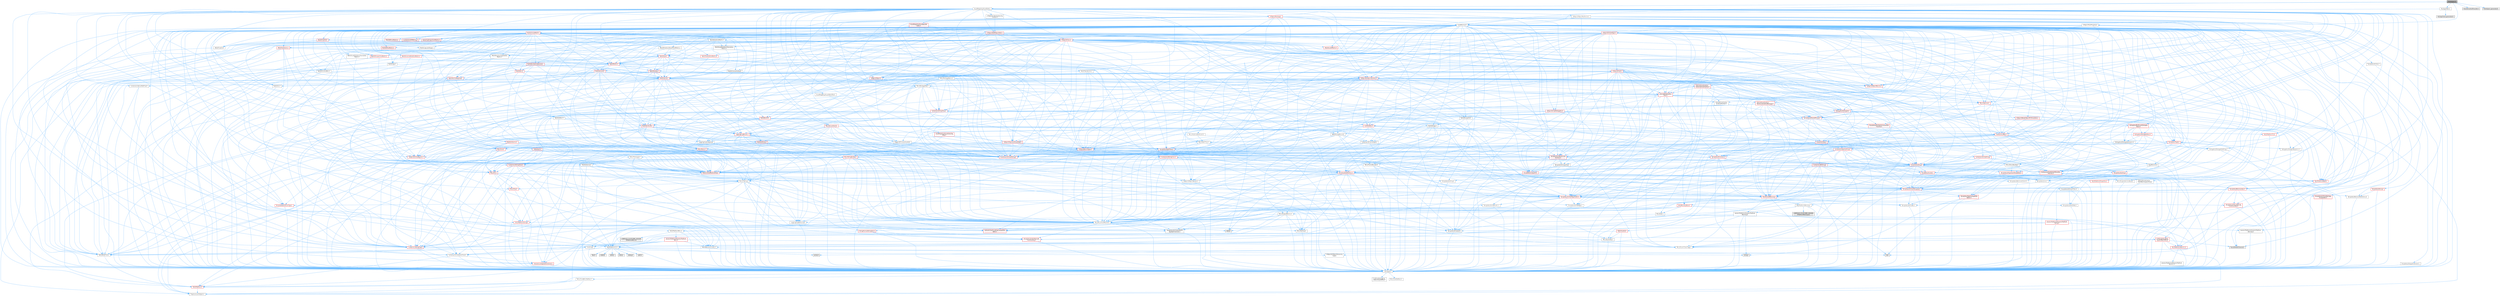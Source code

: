 digraph "FileHelpers.h"
{
 // INTERACTIVE_SVG=YES
 // LATEX_PDF_SIZE
  bgcolor="transparent";
  edge [fontname=Helvetica,fontsize=10,labelfontname=Helvetica,labelfontsize=10];
  node [fontname=Helvetica,fontsize=10,shape=box,height=0.2,width=0.4];
  Node1 [id="Node000001",label="FileHelpers.h",height=0.2,width=0.4,color="gray40", fillcolor="grey60", style="filled", fontcolor="black",tooltip=" "];
  Node1 -> Node2 [id="edge1_Node000001_Node000002",color="steelblue1",style="solid",tooltip=" "];
  Node2 [id="Node000002",label="CoreMinimal.h",height=0.2,width=0.4,color="grey40", fillcolor="white", style="filled",URL="$d7/d67/CoreMinimal_8h.html",tooltip=" "];
  Node2 -> Node3 [id="edge2_Node000002_Node000003",color="steelblue1",style="solid",tooltip=" "];
  Node3 [id="Node000003",label="CoreTypes.h",height=0.2,width=0.4,color="grey40", fillcolor="white", style="filled",URL="$dc/dec/CoreTypes_8h.html",tooltip=" "];
  Node3 -> Node4 [id="edge3_Node000003_Node000004",color="steelblue1",style="solid",tooltip=" "];
  Node4 [id="Node000004",label="HAL/Platform.h",height=0.2,width=0.4,color="red", fillcolor="#FFF0F0", style="filled",URL="$d9/dd0/Platform_8h.html",tooltip=" "];
  Node4 -> Node8 [id="edge4_Node000004_Node000008",color="steelblue1",style="solid",tooltip=" "];
  Node8 [id="Node000008",label="PreprocessorHelpers.h",height=0.2,width=0.4,color="grey40", fillcolor="white", style="filled",URL="$db/ddb/PreprocessorHelpers_8h.html",tooltip=" "];
  Node3 -> Node14 [id="edge5_Node000003_Node000014",color="steelblue1",style="solid",tooltip=" "];
  Node14 [id="Node000014",label="ProfilingDebugging\l/UMemoryDefines.h",height=0.2,width=0.4,color="grey40", fillcolor="white", style="filled",URL="$d2/da2/UMemoryDefines_8h.html",tooltip=" "];
  Node3 -> Node15 [id="edge6_Node000003_Node000015",color="steelblue1",style="solid",tooltip=" "];
  Node15 [id="Node000015",label="Misc/CoreMiscDefines.h",height=0.2,width=0.4,color="grey40", fillcolor="white", style="filled",URL="$da/d38/CoreMiscDefines_8h.html",tooltip=" "];
  Node15 -> Node4 [id="edge7_Node000015_Node000004",color="steelblue1",style="solid",tooltip=" "];
  Node15 -> Node8 [id="edge8_Node000015_Node000008",color="steelblue1",style="solid",tooltip=" "];
  Node3 -> Node16 [id="edge9_Node000003_Node000016",color="steelblue1",style="solid",tooltip=" "];
  Node16 [id="Node000016",label="Misc/CoreDefines.h",height=0.2,width=0.4,color="grey40", fillcolor="white", style="filled",URL="$d3/dd2/CoreDefines_8h.html",tooltip=" "];
  Node2 -> Node17 [id="edge10_Node000002_Node000017",color="steelblue1",style="solid",tooltip=" "];
  Node17 [id="Node000017",label="CoreFwd.h",height=0.2,width=0.4,color="grey40", fillcolor="white", style="filled",URL="$d1/d1e/CoreFwd_8h.html",tooltip=" "];
  Node17 -> Node3 [id="edge11_Node000017_Node000003",color="steelblue1",style="solid",tooltip=" "];
  Node17 -> Node18 [id="edge12_Node000017_Node000018",color="steelblue1",style="solid",tooltip=" "];
  Node18 [id="Node000018",label="Containers/ContainersFwd.h",height=0.2,width=0.4,color="grey40", fillcolor="white", style="filled",URL="$d4/d0a/ContainersFwd_8h.html",tooltip=" "];
  Node18 -> Node4 [id="edge13_Node000018_Node000004",color="steelblue1",style="solid",tooltip=" "];
  Node18 -> Node3 [id="edge14_Node000018_Node000003",color="steelblue1",style="solid",tooltip=" "];
  Node18 -> Node19 [id="edge15_Node000018_Node000019",color="steelblue1",style="solid",tooltip=" "];
  Node19 [id="Node000019",label="Traits/IsContiguousContainer.h",height=0.2,width=0.4,color="red", fillcolor="#FFF0F0", style="filled",URL="$d5/d3c/IsContiguousContainer_8h.html",tooltip=" "];
  Node19 -> Node3 [id="edge16_Node000019_Node000003",color="steelblue1",style="solid",tooltip=" "];
  Node17 -> Node22 [id="edge17_Node000017_Node000022",color="steelblue1",style="solid",tooltip=" "];
  Node22 [id="Node000022",label="Math/MathFwd.h",height=0.2,width=0.4,color="grey40", fillcolor="white", style="filled",URL="$d2/d10/MathFwd_8h.html",tooltip=" "];
  Node22 -> Node4 [id="edge18_Node000022_Node000004",color="steelblue1",style="solid",tooltip=" "];
  Node17 -> Node23 [id="edge19_Node000017_Node000023",color="steelblue1",style="solid",tooltip=" "];
  Node23 [id="Node000023",label="UObject/UObjectHierarchy\lFwd.h",height=0.2,width=0.4,color="grey40", fillcolor="white", style="filled",URL="$d3/d13/UObjectHierarchyFwd_8h.html",tooltip=" "];
  Node2 -> Node23 [id="edge20_Node000002_Node000023",color="steelblue1",style="solid",tooltip=" "];
  Node2 -> Node18 [id="edge21_Node000002_Node000018",color="steelblue1",style="solid",tooltip=" "];
  Node2 -> Node24 [id="edge22_Node000002_Node000024",color="steelblue1",style="solid",tooltip=" "];
  Node24 [id="Node000024",label="Misc/VarArgs.h",height=0.2,width=0.4,color="grey40", fillcolor="white", style="filled",URL="$d5/d6f/VarArgs_8h.html",tooltip=" "];
  Node24 -> Node3 [id="edge23_Node000024_Node000003",color="steelblue1",style="solid",tooltip=" "];
  Node2 -> Node25 [id="edge24_Node000002_Node000025",color="steelblue1",style="solid",tooltip=" "];
  Node25 [id="Node000025",label="Logging/LogVerbosity.h",height=0.2,width=0.4,color="grey40", fillcolor="white", style="filled",URL="$d2/d8f/LogVerbosity_8h.html",tooltip=" "];
  Node25 -> Node3 [id="edge25_Node000025_Node000003",color="steelblue1",style="solid",tooltip=" "];
  Node2 -> Node26 [id="edge26_Node000002_Node000026",color="steelblue1",style="solid",tooltip=" "];
  Node26 [id="Node000026",label="Misc/OutputDevice.h",height=0.2,width=0.4,color="grey40", fillcolor="white", style="filled",URL="$d7/d32/OutputDevice_8h.html",tooltip=" "];
  Node26 -> Node17 [id="edge27_Node000026_Node000017",color="steelblue1",style="solid",tooltip=" "];
  Node26 -> Node3 [id="edge28_Node000026_Node000003",color="steelblue1",style="solid",tooltip=" "];
  Node26 -> Node25 [id="edge29_Node000026_Node000025",color="steelblue1",style="solid",tooltip=" "];
  Node26 -> Node24 [id="edge30_Node000026_Node000024",color="steelblue1",style="solid",tooltip=" "];
  Node26 -> Node27 [id="edge31_Node000026_Node000027",color="steelblue1",style="solid",tooltip=" "];
  Node27 [id="Node000027",label="Templates/IsArrayOrRefOf\lTypeByPredicate.h",height=0.2,width=0.4,color="grey40", fillcolor="white", style="filled",URL="$d6/da1/IsArrayOrRefOfTypeByPredicate_8h.html",tooltip=" "];
  Node27 -> Node3 [id="edge32_Node000027_Node000003",color="steelblue1",style="solid",tooltip=" "];
  Node26 -> Node28 [id="edge33_Node000026_Node000028",color="steelblue1",style="solid",tooltip=" "];
  Node28 [id="Node000028",label="Templates/IsValidVariadic\lFunctionArg.h",height=0.2,width=0.4,color="red", fillcolor="#FFF0F0", style="filled",URL="$d0/dc8/IsValidVariadicFunctionArg_8h.html",tooltip=" "];
  Node28 -> Node3 [id="edge34_Node000028_Node000003",color="steelblue1",style="solid",tooltip=" "];
  Node26 -> Node30 [id="edge35_Node000026_Node000030",color="steelblue1",style="solid",tooltip=" "];
  Node30 [id="Node000030",label="Traits/IsCharEncodingCompatible\lWith.h",height=0.2,width=0.4,color="red", fillcolor="#FFF0F0", style="filled",URL="$df/dd1/IsCharEncodingCompatibleWith_8h.html",tooltip=" "];
  Node2 -> Node32 [id="edge36_Node000002_Node000032",color="steelblue1",style="solid",tooltip=" "];
  Node32 [id="Node000032",label="HAL/PlatformCrt.h",height=0.2,width=0.4,color="grey40", fillcolor="white", style="filled",URL="$d8/d75/PlatformCrt_8h.html",tooltip=" "];
  Node32 -> Node33 [id="edge37_Node000032_Node000033",color="steelblue1",style="solid",tooltip=" "];
  Node33 [id="Node000033",label="new",height=0.2,width=0.4,color="grey60", fillcolor="#E0E0E0", style="filled",tooltip=" "];
  Node32 -> Node34 [id="edge38_Node000032_Node000034",color="steelblue1",style="solid",tooltip=" "];
  Node34 [id="Node000034",label="wchar.h",height=0.2,width=0.4,color="grey60", fillcolor="#E0E0E0", style="filled",tooltip=" "];
  Node32 -> Node35 [id="edge39_Node000032_Node000035",color="steelblue1",style="solid",tooltip=" "];
  Node35 [id="Node000035",label="stddef.h",height=0.2,width=0.4,color="grey60", fillcolor="#E0E0E0", style="filled",tooltip=" "];
  Node32 -> Node36 [id="edge40_Node000032_Node000036",color="steelblue1",style="solid",tooltip=" "];
  Node36 [id="Node000036",label="stdlib.h",height=0.2,width=0.4,color="grey60", fillcolor="#E0E0E0", style="filled",tooltip=" "];
  Node32 -> Node37 [id="edge41_Node000032_Node000037",color="steelblue1",style="solid",tooltip=" "];
  Node37 [id="Node000037",label="stdio.h",height=0.2,width=0.4,color="grey60", fillcolor="#E0E0E0", style="filled",tooltip=" "];
  Node32 -> Node38 [id="edge42_Node000032_Node000038",color="steelblue1",style="solid",tooltip=" "];
  Node38 [id="Node000038",label="stdarg.h",height=0.2,width=0.4,color="grey60", fillcolor="#E0E0E0", style="filled",tooltip=" "];
  Node32 -> Node39 [id="edge43_Node000032_Node000039",color="steelblue1",style="solid",tooltip=" "];
  Node39 [id="Node000039",label="math.h",height=0.2,width=0.4,color="grey60", fillcolor="#E0E0E0", style="filled",tooltip=" "];
  Node32 -> Node40 [id="edge44_Node000032_Node000040",color="steelblue1",style="solid",tooltip=" "];
  Node40 [id="Node000040",label="float.h",height=0.2,width=0.4,color="grey60", fillcolor="#E0E0E0", style="filled",tooltip=" "];
  Node32 -> Node41 [id="edge45_Node000032_Node000041",color="steelblue1",style="solid",tooltip=" "];
  Node41 [id="Node000041",label="string.h",height=0.2,width=0.4,color="grey60", fillcolor="#E0E0E0", style="filled",tooltip=" "];
  Node2 -> Node42 [id="edge46_Node000002_Node000042",color="steelblue1",style="solid",tooltip=" "];
  Node42 [id="Node000042",label="HAL/PlatformMisc.h",height=0.2,width=0.4,color="grey40", fillcolor="white", style="filled",URL="$d0/df5/PlatformMisc_8h.html",tooltip=" "];
  Node42 -> Node3 [id="edge47_Node000042_Node000003",color="steelblue1",style="solid",tooltip=" "];
  Node42 -> Node43 [id="edge48_Node000042_Node000043",color="steelblue1",style="solid",tooltip=" "];
  Node43 [id="Node000043",label="GenericPlatform/GenericPlatform\lMisc.h",height=0.2,width=0.4,color="red", fillcolor="#FFF0F0", style="filled",URL="$db/d9a/GenericPlatformMisc_8h.html",tooltip=" "];
  Node43 -> Node44 [id="edge49_Node000043_Node000044",color="steelblue1",style="solid",tooltip=" "];
  Node44 [id="Node000044",label="Containers/StringFwd.h",height=0.2,width=0.4,color="red", fillcolor="#FFF0F0", style="filled",URL="$df/d37/StringFwd_8h.html",tooltip=" "];
  Node44 -> Node3 [id="edge50_Node000044_Node000003",color="steelblue1",style="solid",tooltip=" "];
  Node44 -> Node19 [id="edge51_Node000044_Node000019",color="steelblue1",style="solid",tooltip=" "];
  Node43 -> Node17 [id="edge52_Node000043_Node000017",color="steelblue1",style="solid",tooltip=" "];
  Node43 -> Node3 [id="edge53_Node000043_Node000003",color="steelblue1",style="solid",tooltip=" "];
  Node43 -> Node32 [id="edge54_Node000043_Node000032",color="steelblue1",style="solid",tooltip=" "];
  Node43 -> Node47 [id="edge55_Node000043_Node000047",color="steelblue1",style="solid",tooltip=" "];
  Node47 [id="Node000047",label="Math/NumericLimits.h",height=0.2,width=0.4,color="grey40", fillcolor="white", style="filled",URL="$df/d1b/NumericLimits_8h.html",tooltip=" "];
  Node47 -> Node3 [id="edge56_Node000047_Node000003",color="steelblue1",style="solid",tooltip=" "];
  Node43 -> Node49 [id="edge57_Node000043_Node000049",color="steelblue1",style="solid",tooltip=" "];
  Node49 [id="Node000049",label="Misc/EnumClassFlags.h",height=0.2,width=0.4,color="grey40", fillcolor="white", style="filled",URL="$d8/de7/EnumClassFlags_8h.html",tooltip=" "];
  Node42 -> Node52 [id="edge58_Node000042_Node000052",color="steelblue1",style="solid",tooltip=" "];
  Node52 [id="Node000052",label="COMPILED_PLATFORM_HEADER\l(PlatformMisc.h)",height=0.2,width=0.4,color="grey60", fillcolor="#E0E0E0", style="filled",tooltip=" "];
  Node42 -> Node53 [id="edge59_Node000042_Node000053",color="steelblue1",style="solid",tooltip=" "];
  Node53 [id="Node000053",label="ProfilingDebugging\l/CpuProfilerTrace.h",height=0.2,width=0.4,color="red", fillcolor="#FFF0F0", style="filled",URL="$da/dcb/CpuProfilerTrace_8h.html",tooltip=" "];
  Node53 -> Node3 [id="edge60_Node000053_Node000003",color="steelblue1",style="solid",tooltip=" "];
  Node53 -> Node18 [id="edge61_Node000053_Node000018",color="steelblue1",style="solid",tooltip=" "];
  Node53 -> Node54 [id="edge62_Node000053_Node000054",color="steelblue1",style="solid",tooltip=" "];
  Node54 [id="Node000054",label="HAL/PlatformAtomics.h",height=0.2,width=0.4,color="red", fillcolor="#FFF0F0", style="filled",URL="$d3/d36/PlatformAtomics_8h.html",tooltip=" "];
  Node54 -> Node3 [id="edge63_Node000054_Node000003",color="steelblue1",style="solid",tooltip=" "];
  Node54 -> Node55 [id="edge64_Node000054_Node000055",color="steelblue1",style="solid",tooltip=" "];
  Node55 [id="Node000055",label="GenericPlatform/GenericPlatform\lAtomics.h",height=0.2,width=0.4,color="grey40", fillcolor="white", style="filled",URL="$da/d72/GenericPlatformAtomics_8h.html",tooltip=" "];
  Node55 -> Node3 [id="edge65_Node000055_Node000003",color="steelblue1",style="solid",tooltip=" "];
  Node53 -> Node8 [id="edge66_Node000053_Node000008",color="steelblue1",style="solid",tooltip=" "];
  Node53 -> Node58 [id="edge67_Node000053_Node000058",color="steelblue1",style="solid",tooltip=" "];
  Node58 [id="Node000058",label="Trace/Detail/Channel.h",height=0.2,width=0.4,color="grey60", fillcolor="#E0E0E0", style="filled",tooltip=" "];
  Node2 -> Node61 [id="edge68_Node000002_Node000061",color="steelblue1",style="solid",tooltip=" "];
  Node61 [id="Node000061",label="Misc/AssertionMacros.h",height=0.2,width=0.4,color="grey40", fillcolor="white", style="filled",URL="$d0/dfa/AssertionMacros_8h.html",tooltip=" "];
  Node61 -> Node3 [id="edge69_Node000061_Node000003",color="steelblue1",style="solid",tooltip=" "];
  Node61 -> Node4 [id="edge70_Node000061_Node000004",color="steelblue1",style="solid",tooltip=" "];
  Node61 -> Node42 [id="edge71_Node000061_Node000042",color="steelblue1",style="solid",tooltip=" "];
  Node61 -> Node8 [id="edge72_Node000061_Node000008",color="steelblue1",style="solid",tooltip=" "];
  Node61 -> Node62 [id="edge73_Node000061_Node000062",color="steelblue1",style="solid",tooltip=" "];
  Node62 [id="Node000062",label="Templates/EnableIf.h",height=0.2,width=0.4,color="grey40", fillcolor="white", style="filled",URL="$d7/d60/EnableIf_8h.html",tooltip=" "];
  Node62 -> Node3 [id="edge74_Node000062_Node000003",color="steelblue1",style="solid",tooltip=" "];
  Node61 -> Node27 [id="edge75_Node000061_Node000027",color="steelblue1",style="solid",tooltip=" "];
  Node61 -> Node28 [id="edge76_Node000061_Node000028",color="steelblue1",style="solid",tooltip=" "];
  Node61 -> Node30 [id="edge77_Node000061_Node000030",color="steelblue1",style="solid",tooltip=" "];
  Node61 -> Node24 [id="edge78_Node000061_Node000024",color="steelblue1",style="solid",tooltip=" "];
  Node61 -> Node63 [id="edge79_Node000061_Node000063",color="steelblue1",style="solid",tooltip=" "];
  Node63 [id="Node000063",label="String/FormatStringSan.h",height=0.2,width=0.4,color="red", fillcolor="#FFF0F0", style="filled",URL="$d3/d8b/FormatStringSan_8h.html",tooltip=" "];
  Node63 -> Node3 [id="edge80_Node000063_Node000003",color="steelblue1",style="solid",tooltip=" "];
  Node63 -> Node28 [id="edge81_Node000063_Node000028",color="steelblue1",style="solid",tooltip=" "];
  Node63 -> Node18 [id="edge82_Node000063_Node000018",color="steelblue1",style="solid",tooltip=" "];
  Node61 -> Node69 [id="edge83_Node000061_Node000069",color="steelblue1",style="solid",tooltip=" "];
  Node69 [id="Node000069",label="atomic",height=0.2,width=0.4,color="grey60", fillcolor="#E0E0E0", style="filled",tooltip=" "];
  Node2 -> Node70 [id="edge84_Node000002_Node000070",color="steelblue1",style="solid",tooltip=" "];
  Node70 [id="Node000070",label="Templates/IsPointer.h",height=0.2,width=0.4,color="grey40", fillcolor="white", style="filled",URL="$d7/d05/IsPointer_8h.html",tooltip=" "];
  Node70 -> Node3 [id="edge85_Node000070_Node000003",color="steelblue1",style="solid",tooltip=" "];
  Node2 -> Node71 [id="edge86_Node000002_Node000071",color="steelblue1",style="solid",tooltip=" "];
  Node71 [id="Node000071",label="HAL/PlatformMemory.h",height=0.2,width=0.4,color="grey40", fillcolor="white", style="filled",URL="$de/d68/PlatformMemory_8h.html",tooltip=" "];
  Node71 -> Node3 [id="edge87_Node000071_Node000003",color="steelblue1",style="solid",tooltip=" "];
  Node71 -> Node72 [id="edge88_Node000071_Node000072",color="steelblue1",style="solid",tooltip=" "];
  Node72 [id="Node000072",label="GenericPlatform/GenericPlatform\lMemory.h",height=0.2,width=0.4,color="grey40", fillcolor="white", style="filled",URL="$dd/d22/GenericPlatformMemory_8h.html",tooltip=" "];
  Node72 -> Node17 [id="edge89_Node000072_Node000017",color="steelblue1",style="solid",tooltip=" "];
  Node72 -> Node3 [id="edge90_Node000072_Node000003",color="steelblue1",style="solid",tooltip=" "];
  Node72 -> Node73 [id="edge91_Node000072_Node000073",color="steelblue1",style="solid",tooltip=" "];
  Node73 [id="Node000073",label="HAL/PlatformString.h",height=0.2,width=0.4,color="red", fillcolor="#FFF0F0", style="filled",URL="$db/db5/PlatformString_8h.html",tooltip=" "];
  Node73 -> Node3 [id="edge92_Node000073_Node000003",color="steelblue1",style="solid",tooltip=" "];
  Node72 -> Node41 [id="edge93_Node000072_Node000041",color="steelblue1",style="solid",tooltip=" "];
  Node72 -> Node34 [id="edge94_Node000072_Node000034",color="steelblue1",style="solid",tooltip=" "];
  Node71 -> Node75 [id="edge95_Node000071_Node000075",color="steelblue1",style="solid",tooltip=" "];
  Node75 [id="Node000075",label="COMPILED_PLATFORM_HEADER\l(PlatformMemory.h)",height=0.2,width=0.4,color="grey60", fillcolor="#E0E0E0", style="filled",tooltip=" "];
  Node2 -> Node54 [id="edge96_Node000002_Node000054",color="steelblue1",style="solid",tooltip=" "];
  Node2 -> Node76 [id="edge97_Node000002_Node000076",color="steelblue1",style="solid",tooltip=" "];
  Node76 [id="Node000076",label="Misc/Exec.h",height=0.2,width=0.4,color="grey40", fillcolor="white", style="filled",URL="$de/ddb/Exec_8h.html",tooltip=" "];
  Node76 -> Node3 [id="edge98_Node000076_Node000003",color="steelblue1",style="solid",tooltip=" "];
  Node76 -> Node61 [id="edge99_Node000076_Node000061",color="steelblue1",style="solid",tooltip=" "];
  Node2 -> Node77 [id="edge100_Node000002_Node000077",color="steelblue1",style="solid",tooltip=" "];
  Node77 [id="Node000077",label="HAL/MemoryBase.h",height=0.2,width=0.4,color="red", fillcolor="#FFF0F0", style="filled",URL="$d6/d9f/MemoryBase_8h.html",tooltip=" "];
  Node77 -> Node3 [id="edge101_Node000077_Node000003",color="steelblue1",style="solid",tooltip=" "];
  Node77 -> Node54 [id="edge102_Node000077_Node000054",color="steelblue1",style="solid",tooltip=" "];
  Node77 -> Node32 [id="edge103_Node000077_Node000032",color="steelblue1",style="solid",tooltip=" "];
  Node77 -> Node76 [id="edge104_Node000077_Node000076",color="steelblue1",style="solid",tooltip=" "];
  Node77 -> Node26 [id="edge105_Node000077_Node000026",color="steelblue1",style="solid",tooltip=" "];
  Node2 -> Node87 [id="edge106_Node000002_Node000087",color="steelblue1",style="solid",tooltip=" "];
  Node87 [id="Node000087",label="HAL/UnrealMemory.h",height=0.2,width=0.4,color="red", fillcolor="#FFF0F0", style="filled",URL="$d9/d96/UnrealMemory_8h.html",tooltip=" "];
  Node87 -> Node3 [id="edge107_Node000087_Node000003",color="steelblue1",style="solid",tooltip=" "];
  Node87 -> Node72 [id="edge108_Node000087_Node000072",color="steelblue1",style="solid",tooltip=" "];
  Node87 -> Node77 [id="edge109_Node000087_Node000077",color="steelblue1",style="solid",tooltip=" "];
  Node87 -> Node71 [id="edge110_Node000087_Node000071",color="steelblue1",style="solid",tooltip=" "];
  Node87 -> Node70 [id="edge111_Node000087_Node000070",color="steelblue1",style="solid",tooltip=" "];
  Node2 -> Node89 [id="edge112_Node000002_Node000089",color="steelblue1",style="solid",tooltip=" "];
  Node89 [id="Node000089",label="Templates/IsArithmetic.h",height=0.2,width=0.4,color="grey40", fillcolor="white", style="filled",URL="$d2/d5d/IsArithmetic_8h.html",tooltip=" "];
  Node89 -> Node3 [id="edge113_Node000089_Node000003",color="steelblue1",style="solid",tooltip=" "];
  Node2 -> Node83 [id="edge114_Node000002_Node000083",color="steelblue1",style="solid",tooltip=" "];
  Node83 [id="Node000083",label="Templates/AndOrNot.h",height=0.2,width=0.4,color="grey40", fillcolor="white", style="filled",URL="$db/d0a/AndOrNot_8h.html",tooltip=" "];
  Node83 -> Node3 [id="edge115_Node000083_Node000003",color="steelblue1",style="solid",tooltip=" "];
  Node2 -> Node90 [id="edge116_Node000002_Node000090",color="steelblue1",style="solid",tooltip=" "];
  Node90 [id="Node000090",label="Templates/IsPODType.h",height=0.2,width=0.4,color="grey40", fillcolor="white", style="filled",URL="$d7/db1/IsPODType_8h.html",tooltip=" "];
  Node90 -> Node3 [id="edge117_Node000090_Node000003",color="steelblue1",style="solid",tooltip=" "];
  Node2 -> Node91 [id="edge118_Node000002_Node000091",color="steelblue1",style="solid",tooltip=" "];
  Node91 [id="Node000091",label="Templates/IsUECoreType.h",height=0.2,width=0.4,color="red", fillcolor="#FFF0F0", style="filled",URL="$d1/db8/IsUECoreType_8h.html",tooltip=" "];
  Node91 -> Node3 [id="edge119_Node000091_Node000003",color="steelblue1",style="solid",tooltip=" "];
  Node2 -> Node84 [id="edge120_Node000002_Node000084",color="steelblue1",style="solid",tooltip=" "];
  Node84 [id="Node000084",label="Templates/IsTriviallyCopy\lConstructible.h",height=0.2,width=0.4,color="red", fillcolor="#FFF0F0", style="filled",URL="$d3/d78/IsTriviallyCopyConstructible_8h.html",tooltip=" "];
  Node84 -> Node3 [id="edge121_Node000084_Node000003",color="steelblue1",style="solid",tooltip=" "];
  Node2 -> Node92 [id="edge122_Node000002_Node000092",color="steelblue1",style="solid",tooltip=" "];
  Node92 [id="Node000092",label="Templates/UnrealTypeTraits.h",height=0.2,width=0.4,color="red", fillcolor="#FFF0F0", style="filled",URL="$d2/d2d/UnrealTypeTraits_8h.html",tooltip=" "];
  Node92 -> Node3 [id="edge123_Node000092_Node000003",color="steelblue1",style="solid",tooltip=" "];
  Node92 -> Node70 [id="edge124_Node000092_Node000070",color="steelblue1",style="solid",tooltip=" "];
  Node92 -> Node61 [id="edge125_Node000092_Node000061",color="steelblue1",style="solid",tooltip=" "];
  Node92 -> Node83 [id="edge126_Node000092_Node000083",color="steelblue1",style="solid",tooltip=" "];
  Node92 -> Node62 [id="edge127_Node000092_Node000062",color="steelblue1",style="solid",tooltip=" "];
  Node92 -> Node89 [id="edge128_Node000092_Node000089",color="steelblue1",style="solid",tooltip=" "];
  Node92 -> Node90 [id="edge129_Node000092_Node000090",color="steelblue1",style="solid",tooltip=" "];
  Node92 -> Node91 [id="edge130_Node000092_Node000091",color="steelblue1",style="solid",tooltip=" "];
  Node92 -> Node84 [id="edge131_Node000092_Node000084",color="steelblue1",style="solid",tooltip=" "];
  Node2 -> Node62 [id="edge132_Node000002_Node000062",color="steelblue1",style="solid",tooltip=" "];
  Node2 -> Node94 [id="edge133_Node000002_Node000094",color="steelblue1",style="solid",tooltip=" "];
  Node94 [id="Node000094",label="Templates/RemoveReference.h",height=0.2,width=0.4,color="grey40", fillcolor="white", style="filled",URL="$da/dbe/RemoveReference_8h.html",tooltip=" "];
  Node94 -> Node3 [id="edge134_Node000094_Node000003",color="steelblue1",style="solid",tooltip=" "];
  Node2 -> Node95 [id="edge135_Node000002_Node000095",color="steelblue1",style="solid",tooltip=" "];
  Node95 [id="Node000095",label="Templates/IntegralConstant.h",height=0.2,width=0.4,color="grey40", fillcolor="white", style="filled",URL="$db/d1b/IntegralConstant_8h.html",tooltip=" "];
  Node95 -> Node3 [id="edge136_Node000095_Node000003",color="steelblue1",style="solid",tooltip=" "];
  Node2 -> Node96 [id="edge137_Node000002_Node000096",color="steelblue1",style="solid",tooltip=" "];
  Node96 [id="Node000096",label="Templates/IsClass.h",height=0.2,width=0.4,color="grey40", fillcolor="white", style="filled",URL="$db/dcb/IsClass_8h.html",tooltip=" "];
  Node96 -> Node3 [id="edge138_Node000096_Node000003",color="steelblue1",style="solid",tooltip=" "];
  Node2 -> Node97 [id="edge139_Node000002_Node000097",color="steelblue1",style="solid",tooltip=" "];
  Node97 [id="Node000097",label="Templates/TypeCompatible\lBytes.h",height=0.2,width=0.4,color="red", fillcolor="#FFF0F0", style="filled",URL="$df/d0a/TypeCompatibleBytes_8h.html",tooltip=" "];
  Node97 -> Node3 [id="edge140_Node000097_Node000003",color="steelblue1",style="solid",tooltip=" "];
  Node97 -> Node41 [id="edge141_Node000097_Node000041",color="steelblue1",style="solid",tooltip=" "];
  Node97 -> Node33 [id="edge142_Node000097_Node000033",color="steelblue1",style="solid",tooltip=" "];
  Node2 -> Node19 [id="edge143_Node000002_Node000019",color="steelblue1",style="solid",tooltip=" "];
  Node2 -> Node98 [id="edge144_Node000002_Node000098",color="steelblue1",style="solid",tooltip=" "];
  Node98 [id="Node000098",label="Templates/UnrealTemplate.h",height=0.2,width=0.4,color="red", fillcolor="#FFF0F0", style="filled",URL="$d4/d24/UnrealTemplate_8h.html",tooltip=" "];
  Node98 -> Node3 [id="edge145_Node000098_Node000003",color="steelblue1",style="solid",tooltip=" "];
  Node98 -> Node70 [id="edge146_Node000098_Node000070",color="steelblue1",style="solid",tooltip=" "];
  Node98 -> Node87 [id="edge147_Node000098_Node000087",color="steelblue1",style="solid",tooltip=" "];
  Node98 -> Node92 [id="edge148_Node000098_Node000092",color="steelblue1",style="solid",tooltip=" "];
  Node98 -> Node94 [id="edge149_Node000098_Node000094",color="steelblue1",style="solid",tooltip=" "];
  Node98 -> Node97 [id="edge150_Node000098_Node000097",color="steelblue1",style="solid",tooltip=" "];
  Node98 -> Node19 [id="edge151_Node000098_Node000019",color="steelblue1",style="solid",tooltip=" "];
  Node2 -> Node47 [id="edge152_Node000002_Node000047",color="steelblue1",style="solid",tooltip=" "];
  Node2 -> Node102 [id="edge153_Node000002_Node000102",color="steelblue1",style="solid",tooltip=" "];
  Node102 [id="Node000102",label="HAL/PlatformMath.h",height=0.2,width=0.4,color="red", fillcolor="#FFF0F0", style="filled",URL="$dc/d53/PlatformMath_8h.html",tooltip=" "];
  Node102 -> Node3 [id="edge154_Node000102_Node000003",color="steelblue1",style="solid",tooltip=" "];
  Node2 -> Node85 [id="edge155_Node000002_Node000085",color="steelblue1",style="solid",tooltip=" "];
  Node85 [id="Node000085",label="Templates/IsTriviallyCopy\lAssignable.h",height=0.2,width=0.4,color="red", fillcolor="#FFF0F0", style="filled",URL="$d2/df2/IsTriviallyCopyAssignable_8h.html",tooltip=" "];
  Node85 -> Node3 [id="edge156_Node000085_Node000003",color="steelblue1",style="solid",tooltip=" "];
  Node2 -> Node110 [id="edge157_Node000002_Node000110",color="steelblue1",style="solid",tooltip=" "];
  Node110 [id="Node000110",label="Templates/MemoryOps.h",height=0.2,width=0.4,color="red", fillcolor="#FFF0F0", style="filled",URL="$db/dea/MemoryOps_8h.html",tooltip=" "];
  Node110 -> Node3 [id="edge158_Node000110_Node000003",color="steelblue1",style="solid",tooltip=" "];
  Node110 -> Node87 [id="edge159_Node000110_Node000087",color="steelblue1",style="solid",tooltip=" "];
  Node110 -> Node85 [id="edge160_Node000110_Node000085",color="steelblue1",style="solid",tooltip=" "];
  Node110 -> Node84 [id="edge161_Node000110_Node000084",color="steelblue1",style="solid",tooltip=" "];
  Node110 -> Node92 [id="edge162_Node000110_Node000092",color="steelblue1",style="solid",tooltip=" "];
  Node110 -> Node33 [id="edge163_Node000110_Node000033",color="steelblue1",style="solid",tooltip=" "];
  Node2 -> Node111 [id="edge164_Node000002_Node000111",color="steelblue1",style="solid",tooltip=" "];
  Node111 [id="Node000111",label="Containers/ContainerAllocation\lPolicies.h",height=0.2,width=0.4,color="red", fillcolor="#FFF0F0", style="filled",URL="$d7/dff/ContainerAllocationPolicies_8h.html",tooltip=" "];
  Node111 -> Node3 [id="edge165_Node000111_Node000003",color="steelblue1",style="solid",tooltip=" "];
  Node111 -> Node111 [id="edge166_Node000111_Node000111",color="steelblue1",style="solid",tooltip=" "];
  Node111 -> Node102 [id="edge167_Node000111_Node000102",color="steelblue1",style="solid",tooltip=" "];
  Node111 -> Node87 [id="edge168_Node000111_Node000087",color="steelblue1",style="solid",tooltip=" "];
  Node111 -> Node47 [id="edge169_Node000111_Node000047",color="steelblue1",style="solid",tooltip=" "];
  Node111 -> Node61 [id="edge170_Node000111_Node000061",color="steelblue1",style="solid",tooltip=" "];
  Node111 -> Node110 [id="edge171_Node000111_Node000110",color="steelblue1",style="solid",tooltip=" "];
  Node111 -> Node97 [id="edge172_Node000111_Node000097",color="steelblue1",style="solid",tooltip=" "];
  Node2 -> Node114 [id="edge173_Node000002_Node000114",color="steelblue1",style="solid",tooltip=" "];
  Node114 [id="Node000114",label="Templates/IsEnumClass.h",height=0.2,width=0.4,color="grey40", fillcolor="white", style="filled",URL="$d7/d15/IsEnumClass_8h.html",tooltip=" "];
  Node114 -> Node3 [id="edge174_Node000114_Node000003",color="steelblue1",style="solid",tooltip=" "];
  Node114 -> Node83 [id="edge175_Node000114_Node000083",color="steelblue1",style="solid",tooltip=" "];
  Node2 -> Node115 [id="edge176_Node000002_Node000115",color="steelblue1",style="solid",tooltip=" "];
  Node115 [id="Node000115",label="HAL/PlatformProperties.h",height=0.2,width=0.4,color="red", fillcolor="#FFF0F0", style="filled",URL="$d9/db0/PlatformProperties_8h.html",tooltip=" "];
  Node115 -> Node3 [id="edge177_Node000115_Node000003",color="steelblue1",style="solid",tooltip=" "];
  Node2 -> Node118 [id="edge178_Node000002_Node000118",color="steelblue1",style="solid",tooltip=" "];
  Node118 [id="Node000118",label="Misc/EngineVersionBase.h",height=0.2,width=0.4,color="grey40", fillcolor="white", style="filled",URL="$d5/d2b/EngineVersionBase_8h.html",tooltip=" "];
  Node118 -> Node3 [id="edge179_Node000118_Node000003",color="steelblue1",style="solid",tooltip=" "];
  Node2 -> Node119 [id="edge180_Node000002_Node000119",color="steelblue1",style="solid",tooltip=" "];
  Node119 [id="Node000119",label="Internationalization\l/TextNamespaceFwd.h",height=0.2,width=0.4,color="grey40", fillcolor="white", style="filled",URL="$d8/d97/TextNamespaceFwd_8h.html",tooltip=" "];
  Node119 -> Node3 [id="edge181_Node000119_Node000003",color="steelblue1",style="solid",tooltip=" "];
  Node2 -> Node120 [id="edge182_Node000002_Node000120",color="steelblue1",style="solid",tooltip=" "];
  Node120 [id="Node000120",label="Serialization/Archive.h",height=0.2,width=0.4,color="red", fillcolor="#FFF0F0", style="filled",URL="$d7/d3b/Archive_8h.html",tooltip=" "];
  Node120 -> Node17 [id="edge183_Node000120_Node000017",color="steelblue1",style="solid",tooltip=" "];
  Node120 -> Node3 [id="edge184_Node000120_Node000003",color="steelblue1",style="solid",tooltip=" "];
  Node120 -> Node115 [id="edge185_Node000120_Node000115",color="steelblue1",style="solid",tooltip=" "];
  Node120 -> Node119 [id="edge186_Node000120_Node000119",color="steelblue1",style="solid",tooltip=" "];
  Node120 -> Node22 [id="edge187_Node000120_Node000022",color="steelblue1",style="solid",tooltip=" "];
  Node120 -> Node61 [id="edge188_Node000120_Node000061",color="steelblue1",style="solid",tooltip=" "];
  Node120 -> Node118 [id="edge189_Node000120_Node000118",color="steelblue1",style="solid",tooltip=" "];
  Node120 -> Node24 [id="edge190_Node000120_Node000024",color="steelblue1",style="solid",tooltip=" "];
  Node120 -> Node62 [id="edge191_Node000120_Node000062",color="steelblue1",style="solid",tooltip=" "];
  Node120 -> Node27 [id="edge192_Node000120_Node000027",color="steelblue1",style="solid",tooltip=" "];
  Node120 -> Node114 [id="edge193_Node000120_Node000114",color="steelblue1",style="solid",tooltip=" "];
  Node120 -> Node28 [id="edge194_Node000120_Node000028",color="steelblue1",style="solid",tooltip=" "];
  Node120 -> Node98 [id="edge195_Node000120_Node000098",color="steelblue1",style="solid",tooltip=" "];
  Node120 -> Node30 [id="edge196_Node000120_Node000030",color="steelblue1",style="solid",tooltip=" "];
  Node120 -> Node123 [id="edge197_Node000120_Node000123",color="steelblue1",style="solid",tooltip=" "];
  Node123 [id="Node000123",label="UObject/ObjectVersion.h",height=0.2,width=0.4,color="grey40", fillcolor="white", style="filled",URL="$da/d63/ObjectVersion_8h.html",tooltip=" "];
  Node123 -> Node3 [id="edge198_Node000123_Node000003",color="steelblue1",style="solid",tooltip=" "];
  Node2 -> Node124 [id="edge199_Node000002_Node000124",color="steelblue1",style="solid",tooltip=" "];
  Node124 [id="Node000124",label="Templates/Less.h",height=0.2,width=0.4,color="grey40", fillcolor="white", style="filled",URL="$de/dc8/Less_8h.html",tooltip=" "];
  Node124 -> Node3 [id="edge200_Node000124_Node000003",color="steelblue1",style="solid",tooltip=" "];
  Node124 -> Node98 [id="edge201_Node000124_Node000098",color="steelblue1",style="solid",tooltip=" "];
  Node2 -> Node125 [id="edge202_Node000002_Node000125",color="steelblue1",style="solid",tooltip=" "];
  Node125 [id="Node000125",label="Templates/Sorting.h",height=0.2,width=0.4,color="red", fillcolor="#FFF0F0", style="filled",URL="$d3/d9e/Sorting_8h.html",tooltip=" "];
  Node125 -> Node3 [id="edge203_Node000125_Node000003",color="steelblue1",style="solid",tooltip=" "];
  Node125 -> Node102 [id="edge204_Node000125_Node000102",color="steelblue1",style="solid",tooltip=" "];
  Node125 -> Node124 [id="edge205_Node000125_Node000124",color="steelblue1",style="solid",tooltip=" "];
  Node2 -> Node136 [id="edge206_Node000002_Node000136",color="steelblue1",style="solid",tooltip=" "];
  Node136 [id="Node000136",label="Misc/Char.h",height=0.2,width=0.4,color="red", fillcolor="#FFF0F0", style="filled",URL="$d0/d58/Char_8h.html",tooltip=" "];
  Node136 -> Node3 [id="edge207_Node000136_Node000003",color="steelblue1",style="solid",tooltip=" "];
  Node2 -> Node139 [id="edge208_Node000002_Node000139",color="steelblue1",style="solid",tooltip=" "];
  Node139 [id="Node000139",label="GenericPlatform/GenericPlatform\lStricmp.h",height=0.2,width=0.4,color="grey40", fillcolor="white", style="filled",URL="$d2/d86/GenericPlatformStricmp_8h.html",tooltip=" "];
  Node139 -> Node3 [id="edge209_Node000139_Node000003",color="steelblue1",style="solid",tooltip=" "];
  Node2 -> Node140 [id="edge210_Node000002_Node000140",color="steelblue1",style="solid",tooltip=" "];
  Node140 [id="Node000140",label="GenericPlatform/GenericPlatform\lString.h",height=0.2,width=0.4,color="red", fillcolor="#FFF0F0", style="filled",URL="$dd/d20/GenericPlatformString_8h.html",tooltip=" "];
  Node140 -> Node3 [id="edge211_Node000140_Node000003",color="steelblue1",style="solid",tooltip=" "];
  Node140 -> Node139 [id="edge212_Node000140_Node000139",color="steelblue1",style="solid",tooltip=" "];
  Node140 -> Node62 [id="edge213_Node000140_Node000062",color="steelblue1",style="solid",tooltip=" "];
  Node140 -> Node30 [id="edge214_Node000140_Node000030",color="steelblue1",style="solid",tooltip=" "];
  Node2 -> Node73 [id="edge215_Node000002_Node000073",color="steelblue1",style="solid",tooltip=" "];
  Node2 -> Node143 [id="edge216_Node000002_Node000143",color="steelblue1",style="solid",tooltip=" "];
  Node143 [id="Node000143",label="Misc/CString.h",height=0.2,width=0.4,color="grey40", fillcolor="white", style="filled",URL="$d2/d49/CString_8h.html",tooltip=" "];
  Node143 -> Node3 [id="edge217_Node000143_Node000003",color="steelblue1",style="solid",tooltip=" "];
  Node143 -> Node32 [id="edge218_Node000143_Node000032",color="steelblue1",style="solid",tooltip=" "];
  Node143 -> Node73 [id="edge219_Node000143_Node000073",color="steelblue1",style="solid",tooltip=" "];
  Node143 -> Node61 [id="edge220_Node000143_Node000061",color="steelblue1",style="solid",tooltip=" "];
  Node143 -> Node136 [id="edge221_Node000143_Node000136",color="steelblue1",style="solid",tooltip=" "];
  Node143 -> Node24 [id="edge222_Node000143_Node000024",color="steelblue1",style="solid",tooltip=" "];
  Node143 -> Node27 [id="edge223_Node000143_Node000027",color="steelblue1",style="solid",tooltip=" "];
  Node143 -> Node28 [id="edge224_Node000143_Node000028",color="steelblue1",style="solid",tooltip=" "];
  Node143 -> Node30 [id="edge225_Node000143_Node000030",color="steelblue1",style="solid",tooltip=" "];
  Node2 -> Node144 [id="edge226_Node000002_Node000144",color="steelblue1",style="solid",tooltip=" "];
  Node144 [id="Node000144",label="Misc/Crc.h",height=0.2,width=0.4,color="red", fillcolor="#FFF0F0", style="filled",URL="$d4/dd2/Crc_8h.html",tooltip=" "];
  Node144 -> Node3 [id="edge227_Node000144_Node000003",color="steelblue1",style="solid",tooltip=" "];
  Node144 -> Node73 [id="edge228_Node000144_Node000073",color="steelblue1",style="solid",tooltip=" "];
  Node144 -> Node61 [id="edge229_Node000144_Node000061",color="steelblue1",style="solid",tooltip=" "];
  Node144 -> Node143 [id="edge230_Node000144_Node000143",color="steelblue1",style="solid",tooltip=" "];
  Node144 -> Node136 [id="edge231_Node000144_Node000136",color="steelblue1",style="solid",tooltip=" "];
  Node144 -> Node92 [id="edge232_Node000144_Node000092",color="steelblue1",style="solid",tooltip=" "];
  Node2 -> Node135 [id="edge233_Node000002_Node000135",color="steelblue1",style="solid",tooltip=" "];
  Node135 [id="Node000135",label="Math/UnrealMathUtility.h",height=0.2,width=0.4,color="red", fillcolor="#FFF0F0", style="filled",URL="$db/db8/UnrealMathUtility_8h.html",tooltip=" "];
  Node135 -> Node3 [id="edge234_Node000135_Node000003",color="steelblue1",style="solid",tooltip=" "];
  Node135 -> Node61 [id="edge235_Node000135_Node000061",color="steelblue1",style="solid",tooltip=" "];
  Node135 -> Node102 [id="edge236_Node000135_Node000102",color="steelblue1",style="solid",tooltip=" "];
  Node135 -> Node22 [id="edge237_Node000135_Node000022",color="steelblue1",style="solid",tooltip=" "];
  Node2 -> Node145 [id="edge238_Node000002_Node000145",color="steelblue1",style="solid",tooltip=" "];
  Node145 [id="Node000145",label="Containers/UnrealString.h",height=0.2,width=0.4,color="red", fillcolor="#FFF0F0", style="filled",URL="$d5/dba/UnrealString_8h.html",tooltip=" "];
  Node2 -> Node149 [id="edge239_Node000002_Node000149",color="steelblue1",style="solid",tooltip=" "];
  Node149 [id="Node000149",label="Containers/Array.h",height=0.2,width=0.4,color="red", fillcolor="#FFF0F0", style="filled",URL="$df/dd0/Array_8h.html",tooltip=" "];
  Node149 -> Node3 [id="edge240_Node000149_Node000003",color="steelblue1",style="solid",tooltip=" "];
  Node149 -> Node61 [id="edge241_Node000149_Node000061",color="steelblue1",style="solid",tooltip=" "];
  Node149 -> Node87 [id="edge242_Node000149_Node000087",color="steelblue1",style="solid",tooltip=" "];
  Node149 -> Node92 [id="edge243_Node000149_Node000092",color="steelblue1",style="solid",tooltip=" "];
  Node149 -> Node98 [id="edge244_Node000149_Node000098",color="steelblue1",style="solid",tooltip=" "];
  Node149 -> Node111 [id="edge245_Node000149_Node000111",color="steelblue1",style="solid",tooltip=" "];
  Node149 -> Node120 [id="edge246_Node000149_Node000120",color="steelblue1",style="solid",tooltip=" "];
  Node149 -> Node128 [id="edge247_Node000149_Node000128",color="steelblue1",style="solid",tooltip=" "];
  Node128 [id="Node000128",label="Templates/Invoke.h",height=0.2,width=0.4,color="red", fillcolor="#FFF0F0", style="filled",URL="$d7/deb/Invoke_8h.html",tooltip=" "];
  Node128 -> Node3 [id="edge248_Node000128_Node000003",color="steelblue1",style="solid",tooltip=" "];
  Node128 -> Node98 [id="edge249_Node000128_Node000098",color="steelblue1",style="solid",tooltip=" "];
  Node149 -> Node124 [id="edge250_Node000149_Node000124",color="steelblue1",style="solid",tooltip=" "];
  Node149 -> Node125 [id="edge251_Node000149_Node000125",color="steelblue1",style="solid",tooltip=" "];
  Node149 -> Node172 [id="edge252_Node000149_Node000172",color="steelblue1",style="solid",tooltip=" "];
  Node172 [id="Node000172",label="Templates/AlignmentTemplates.h",height=0.2,width=0.4,color="red", fillcolor="#FFF0F0", style="filled",URL="$dd/d32/AlignmentTemplates_8h.html",tooltip=" "];
  Node172 -> Node3 [id="edge253_Node000172_Node000003",color="steelblue1",style="solid",tooltip=" "];
  Node172 -> Node70 [id="edge254_Node000172_Node000070",color="steelblue1",style="solid",tooltip=" "];
  Node2 -> Node173 [id="edge255_Node000002_Node000173",color="steelblue1",style="solid",tooltip=" "];
  Node173 [id="Node000173",label="Misc/FrameNumber.h",height=0.2,width=0.4,color="grey40", fillcolor="white", style="filled",URL="$dd/dbd/FrameNumber_8h.html",tooltip=" "];
  Node173 -> Node3 [id="edge256_Node000173_Node000003",color="steelblue1",style="solid",tooltip=" "];
  Node173 -> Node47 [id="edge257_Node000173_Node000047",color="steelblue1",style="solid",tooltip=" "];
  Node173 -> Node135 [id="edge258_Node000173_Node000135",color="steelblue1",style="solid",tooltip=" "];
  Node173 -> Node62 [id="edge259_Node000173_Node000062",color="steelblue1",style="solid",tooltip=" "];
  Node173 -> Node92 [id="edge260_Node000173_Node000092",color="steelblue1",style="solid",tooltip=" "];
  Node2 -> Node174 [id="edge261_Node000002_Node000174",color="steelblue1",style="solid",tooltip=" "];
  Node174 [id="Node000174",label="Misc/Timespan.h",height=0.2,width=0.4,color="grey40", fillcolor="white", style="filled",URL="$da/dd9/Timespan_8h.html",tooltip=" "];
  Node174 -> Node3 [id="edge262_Node000174_Node000003",color="steelblue1",style="solid",tooltip=" "];
  Node174 -> Node175 [id="edge263_Node000174_Node000175",color="steelblue1",style="solid",tooltip=" "];
  Node175 [id="Node000175",label="Math/Interval.h",height=0.2,width=0.4,color="grey40", fillcolor="white", style="filled",URL="$d1/d55/Interval_8h.html",tooltip=" "];
  Node175 -> Node3 [id="edge264_Node000175_Node000003",color="steelblue1",style="solid",tooltip=" "];
  Node175 -> Node89 [id="edge265_Node000175_Node000089",color="steelblue1",style="solid",tooltip=" "];
  Node175 -> Node92 [id="edge266_Node000175_Node000092",color="steelblue1",style="solid",tooltip=" "];
  Node175 -> Node47 [id="edge267_Node000175_Node000047",color="steelblue1",style="solid",tooltip=" "];
  Node175 -> Node135 [id="edge268_Node000175_Node000135",color="steelblue1",style="solid",tooltip=" "];
  Node174 -> Node135 [id="edge269_Node000174_Node000135",color="steelblue1",style="solid",tooltip=" "];
  Node174 -> Node61 [id="edge270_Node000174_Node000061",color="steelblue1",style="solid",tooltip=" "];
  Node2 -> Node176 [id="edge271_Node000002_Node000176",color="steelblue1",style="solid",tooltip=" "];
  Node176 [id="Node000176",label="Containers/StringConv.h",height=0.2,width=0.4,color="red", fillcolor="#FFF0F0", style="filled",URL="$d3/ddf/StringConv_8h.html",tooltip=" "];
  Node176 -> Node3 [id="edge272_Node000176_Node000003",color="steelblue1",style="solid",tooltip=" "];
  Node176 -> Node61 [id="edge273_Node000176_Node000061",color="steelblue1",style="solid",tooltip=" "];
  Node176 -> Node111 [id="edge274_Node000176_Node000111",color="steelblue1",style="solid",tooltip=" "];
  Node176 -> Node149 [id="edge275_Node000176_Node000149",color="steelblue1",style="solid",tooltip=" "];
  Node176 -> Node143 [id="edge276_Node000176_Node000143",color="steelblue1",style="solid",tooltip=" "];
  Node176 -> Node177 [id="edge277_Node000176_Node000177",color="steelblue1",style="solid",tooltip=" "];
  Node177 [id="Node000177",label="Templates/IsArray.h",height=0.2,width=0.4,color="grey40", fillcolor="white", style="filled",URL="$d8/d8d/IsArray_8h.html",tooltip=" "];
  Node177 -> Node3 [id="edge278_Node000177_Node000003",color="steelblue1",style="solid",tooltip=" "];
  Node176 -> Node98 [id="edge279_Node000176_Node000098",color="steelblue1",style="solid",tooltip=" "];
  Node176 -> Node92 [id="edge280_Node000176_Node000092",color="steelblue1",style="solid",tooltip=" "];
  Node176 -> Node30 [id="edge281_Node000176_Node000030",color="steelblue1",style="solid",tooltip=" "];
  Node176 -> Node19 [id="edge282_Node000176_Node000019",color="steelblue1",style="solid",tooltip=" "];
  Node2 -> Node178 [id="edge283_Node000002_Node000178",color="steelblue1",style="solid",tooltip=" "];
  Node178 [id="Node000178",label="UObject/UnrealNames.h",height=0.2,width=0.4,color="red", fillcolor="#FFF0F0", style="filled",URL="$d8/db1/UnrealNames_8h.html",tooltip=" "];
  Node178 -> Node3 [id="edge284_Node000178_Node000003",color="steelblue1",style="solid",tooltip=" "];
  Node2 -> Node180 [id="edge285_Node000002_Node000180",color="steelblue1",style="solid",tooltip=" "];
  Node180 [id="Node000180",label="UObject/NameTypes.h",height=0.2,width=0.4,color="red", fillcolor="#FFF0F0", style="filled",URL="$d6/d35/NameTypes_8h.html",tooltip=" "];
  Node180 -> Node3 [id="edge286_Node000180_Node000003",color="steelblue1",style="solid",tooltip=" "];
  Node180 -> Node61 [id="edge287_Node000180_Node000061",color="steelblue1",style="solid",tooltip=" "];
  Node180 -> Node87 [id="edge288_Node000180_Node000087",color="steelblue1",style="solid",tooltip=" "];
  Node180 -> Node92 [id="edge289_Node000180_Node000092",color="steelblue1",style="solid",tooltip=" "];
  Node180 -> Node98 [id="edge290_Node000180_Node000098",color="steelblue1",style="solid",tooltip=" "];
  Node180 -> Node145 [id="edge291_Node000180_Node000145",color="steelblue1",style="solid",tooltip=" "];
  Node180 -> Node176 [id="edge292_Node000180_Node000176",color="steelblue1",style="solid",tooltip=" "];
  Node180 -> Node44 [id="edge293_Node000180_Node000044",color="steelblue1",style="solid",tooltip=" "];
  Node180 -> Node178 [id="edge294_Node000180_Node000178",color="steelblue1",style="solid",tooltip=" "];
  Node180 -> Node184 [id="edge295_Node000180_Node000184",color="steelblue1",style="solid",tooltip=" "];
  Node184 [id="Node000184",label="Misc/StringBuilder.h",height=0.2,width=0.4,color="red", fillcolor="#FFF0F0", style="filled",URL="$d4/d52/StringBuilder_8h.html",tooltip=" "];
  Node184 -> Node44 [id="edge296_Node000184_Node000044",color="steelblue1",style="solid",tooltip=" "];
  Node184 -> Node185 [id="edge297_Node000184_Node000185",color="steelblue1",style="solid",tooltip=" "];
  Node185 [id="Node000185",label="Containers/StringView.h",height=0.2,width=0.4,color="red", fillcolor="#FFF0F0", style="filled",URL="$dd/dea/StringView_8h.html",tooltip=" "];
  Node185 -> Node3 [id="edge298_Node000185_Node000003",color="steelblue1",style="solid",tooltip=" "];
  Node185 -> Node44 [id="edge299_Node000185_Node000044",color="steelblue1",style="solid",tooltip=" "];
  Node185 -> Node87 [id="edge300_Node000185_Node000087",color="steelblue1",style="solid",tooltip=" "];
  Node185 -> Node47 [id="edge301_Node000185_Node000047",color="steelblue1",style="solid",tooltip=" "];
  Node185 -> Node135 [id="edge302_Node000185_Node000135",color="steelblue1",style="solid",tooltip=" "];
  Node185 -> Node144 [id="edge303_Node000185_Node000144",color="steelblue1",style="solid",tooltip=" "];
  Node185 -> Node143 [id="edge304_Node000185_Node000143",color="steelblue1",style="solid",tooltip=" "];
  Node185 -> Node98 [id="edge305_Node000185_Node000098",color="steelblue1",style="solid",tooltip=" "];
  Node185 -> Node30 [id="edge306_Node000185_Node000030",color="steelblue1",style="solid",tooltip=" "];
  Node185 -> Node19 [id="edge307_Node000185_Node000019",color="steelblue1",style="solid",tooltip=" "];
  Node184 -> Node3 [id="edge308_Node000184_Node000003",color="steelblue1",style="solid",tooltip=" "];
  Node184 -> Node73 [id="edge309_Node000184_Node000073",color="steelblue1",style="solid",tooltip=" "];
  Node184 -> Node87 [id="edge310_Node000184_Node000087",color="steelblue1",style="solid",tooltip=" "];
  Node184 -> Node61 [id="edge311_Node000184_Node000061",color="steelblue1",style="solid",tooltip=" "];
  Node184 -> Node143 [id="edge312_Node000184_Node000143",color="steelblue1",style="solid",tooltip=" "];
  Node184 -> Node62 [id="edge313_Node000184_Node000062",color="steelblue1",style="solid",tooltip=" "];
  Node184 -> Node27 [id="edge314_Node000184_Node000027",color="steelblue1",style="solid",tooltip=" "];
  Node184 -> Node28 [id="edge315_Node000184_Node000028",color="steelblue1",style="solid",tooltip=" "];
  Node184 -> Node98 [id="edge316_Node000184_Node000098",color="steelblue1",style="solid",tooltip=" "];
  Node184 -> Node92 [id="edge317_Node000184_Node000092",color="steelblue1",style="solid",tooltip=" "];
  Node184 -> Node30 [id="edge318_Node000184_Node000030",color="steelblue1",style="solid",tooltip=" "];
  Node184 -> Node19 [id="edge319_Node000184_Node000019",color="steelblue1",style="solid",tooltip=" "];
  Node2 -> Node188 [id="edge320_Node000002_Node000188",color="steelblue1",style="solid",tooltip=" "];
  Node188 [id="Node000188",label="Misc/Parse.h",height=0.2,width=0.4,color="red", fillcolor="#FFF0F0", style="filled",URL="$dc/d71/Parse_8h.html",tooltip=" "];
  Node188 -> Node44 [id="edge321_Node000188_Node000044",color="steelblue1",style="solid",tooltip=" "];
  Node188 -> Node145 [id="edge322_Node000188_Node000145",color="steelblue1",style="solid",tooltip=" "];
  Node188 -> Node3 [id="edge323_Node000188_Node000003",color="steelblue1",style="solid",tooltip=" "];
  Node188 -> Node32 [id="edge324_Node000188_Node000032",color="steelblue1",style="solid",tooltip=" "];
  Node188 -> Node49 [id="edge325_Node000188_Node000049",color="steelblue1",style="solid",tooltip=" "];
  Node188 -> Node189 [id="edge326_Node000188_Node000189",color="steelblue1",style="solid",tooltip=" "];
  Node189 [id="Node000189",label="Templates/Function.h",height=0.2,width=0.4,color="red", fillcolor="#FFF0F0", style="filled",URL="$df/df5/Function_8h.html",tooltip=" "];
  Node189 -> Node3 [id="edge327_Node000189_Node000003",color="steelblue1",style="solid",tooltip=" "];
  Node189 -> Node61 [id="edge328_Node000189_Node000061",color="steelblue1",style="solid",tooltip=" "];
  Node189 -> Node87 [id="edge329_Node000189_Node000087",color="steelblue1",style="solid",tooltip=" "];
  Node189 -> Node92 [id="edge330_Node000189_Node000092",color="steelblue1",style="solid",tooltip=" "];
  Node189 -> Node128 [id="edge331_Node000189_Node000128",color="steelblue1",style="solid",tooltip=" "];
  Node189 -> Node98 [id="edge332_Node000189_Node000098",color="steelblue1",style="solid",tooltip=" "];
  Node189 -> Node135 [id="edge333_Node000189_Node000135",color="steelblue1",style="solid",tooltip=" "];
  Node189 -> Node33 [id="edge334_Node000189_Node000033",color="steelblue1",style="solid",tooltip=" "];
  Node2 -> Node172 [id="edge335_Node000002_Node000172",color="steelblue1",style="solid",tooltip=" "];
  Node2 -> Node191 [id="edge336_Node000002_Node000191",color="steelblue1",style="solid",tooltip=" "];
  Node191 [id="Node000191",label="Misc/StructBuilder.h",height=0.2,width=0.4,color="grey40", fillcolor="white", style="filled",URL="$d9/db3/StructBuilder_8h.html",tooltip=" "];
  Node191 -> Node3 [id="edge337_Node000191_Node000003",color="steelblue1",style="solid",tooltip=" "];
  Node191 -> Node135 [id="edge338_Node000191_Node000135",color="steelblue1",style="solid",tooltip=" "];
  Node191 -> Node172 [id="edge339_Node000191_Node000172",color="steelblue1",style="solid",tooltip=" "];
  Node2 -> Node104 [id="edge340_Node000002_Node000104",color="steelblue1",style="solid",tooltip=" "];
  Node104 [id="Node000104",label="Templates/Decay.h",height=0.2,width=0.4,color="red", fillcolor="#FFF0F0", style="filled",URL="$dd/d0f/Decay_8h.html",tooltip=" "];
  Node104 -> Node3 [id="edge341_Node000104_Node000003",color="steelblue1",style="solid",tooltip=" "];
  Node104 -> Node94 [id="edge342_Node000104_Node000094",color="steelblue1",style="solid",tooltip=" "];
  Node2 -> Node192 [id="edge343_Node000002_Node000192",color="steelblue1",style="solid",tooltip=" "];
  Node192 [id="Node000192",label="Templates/PointerIsConvertible\lFromTo.h",height=0.2,width=0.4,color="red", fillcolor="#FFF0F0", style="filled",URL="$d6/d65/PointerIsConvertibleFromTo_8h.html",tooltip=" "];
  Node192 -> Node3 [id="edge344_Node000192_Node000003",color="steelblue1",style="solid",tooltip=" "];
  Node2 -> Node128 [id="edge345_Node000002_Node000128",color="steelblue1",style="solid",tooltip=" "];
  Node2 -> Node189 [id="edge346_Node000002_Node000189",color="steelblue1",style="solid",tooltip=" "];
  Node2 -> Node161 [id="edge347_Node000002_Node000161",color="steelblue1",style="solid",tooltip=" "];
  Node161 [id="Node000161",label="Templates/TypeHash.h",height=0.2,width=0.4,color="red", fillcolor="#FFF0F0", style="filled",URL="$d1/d62/TypeHash_8h.html",tooltip=" "];
  Node161 -> Node3 [id="edge348_Node000161_Node000003",color="steelblue1",style="solid",tooltip=" "];
  Node161 -> Node144 [id="edge349_Node000161_Node000144",color="steelblue1",style="solid",tooltip=" "];
  Node2 -> Node193 [id="edge350_Node000002_Node000193",color="steelblue1",style="solid",tooltip=" "];
  Node193 [id="Node000193",label="Containers/ScriptArray.h",height=0.2,width=0.4,color="red", fillcolor="#FFF0F0", style="filled",URL="$dc/daf/ScriptArray_8h.html",tooltip=" "];
  Node193 -> Node3 [id="edge351_Node000193_Node000003",color="steelblue1",style="solid",tooltip=" "];
  Node193 -> Node61 [id="edge352_Node000193_Node000061",color="steelblue1",style="solid",tooltip=" "];
  Node193 -> Node87 [id="edge353_Node000193_Node000087",color="steelblue1",style="solid",tooltip=" "];
  Node193 -> Node111 [id="edge354_Node000193_Node000111",color="steelblue1",style="solid",tooltip=" "];
  Node193 -> Node149 [id="edge355_Node000193_Node000149",color="steelblue1",style="solid",tooltip=" "];
  Node2 -> Node194 [id="edge356_Node000002_Node000194",color="steelblue1",style="solid",tooltip=" "];
  Node194 [id="Node000194",label="Containers/BitArray.h",height=0.2,width=0.4,color="red", fillcolor="#FFF0F0", style="filled",URL="$d1/de4/BitArray_8h.html",tooltip=" "];
  Node194 -> Node111 [id="edge357_Node000194_Node000111",color="steelblue1",style="solid",tooltip=" "];
  Node194 -> Node3 [id="edge358_Node000194_Node000003",color="steelblue1",style="solid",tooltip=" "];
  Node194 -> Node54 [id="edge359_Node000194_Node000054",color="steelblue1",style="solid",tooltip=" "];
  Node194 -> Node87 [id="edge360_Node000194_Node000087",color="steelblue1",style="solid",tooltip=" "];
  Node194 -> Node135 [id="edge361_Node000194_Node000135",color="steelblue1",style="solid",tooltip=" "];
  Node194 -> Node61 [id="edge362_Node000194_Node000061",color="steelblue1",style="solid",tooltip=" "];
  Node194 -> Node49 [id="edge363_Node000194_Node000049",color="steelblue1",style="solid",tooltip=" "];
  Node194 -> Node120 [id="edge364_Node000194_Node000120",color="steelblue1",style="solid",tooltip=" "];
  Node194 -> Node62 [id="edge365_Node000194_Node000062",color="steelblue1",style="solid",tooltip=" "];
  Node194 -> Node128 [id="edge366_Node000194_Node000128",color="steelblue1",style="solid",tooltip=" "];
  Node194 -> Node98 [id="edge367_Node000194_Node000098",color="steelblue1",style="solid",tooltip=" "];
  Node194 -> Node92 [id="edge368_Node000194_Node000092",color="steelblue1",style="solid",tooltip=" "];
  Node2 -> Node195 [id="edge369_Node000002_Node000195",color="steelblue1",style="solid",tooltip=" "];
  Node195 [id="Node000195",label="Containers/SparseArray.h",height=0.2,width=0.4,color="red", fillcolor="#FFF0F0", style="filled",URL="$d5/dbf/SparseArray_8h.html",tooltip=" "];
  Node195 -> Node3 [id="edge370_Node000195_Node000003",color="steelblue1",style="solid",tooltip=" "];
  Node195 -> Node61 [id="edge371_Node000195_Node000061",color="steelblue1",style="solid",tooltip=" "];
  Node195 -> Node87 [id="edge372_Node000195_Node000087",color="steelblue1",style="solid",tooltip=" "];
  Node195 -> Node92 [id="edge373_Node000195_Node000092",color="steelblue1",style="solid",tooltip=" "];
  Node195 -> Node98 [id="edge374_Node000195_Node000098",color="steelblue1",style="solid",tooltip=" "];
  Node195 -> Node111 [id="edge375_Node000195_Node000111",color="steelblue1",style="solid",tooltip=" "];
  Node195 -> Node124 [id="edge376_Node000195_Node000124",color="steelblue1",style="solid",tooltip=" "];
  Node195 -> Node149 [id="edge377_Node000195_Node000149",color="steelblue1",style="solid",tooltip=" "];
  Node195 -> Node135 [id="edge378_Node000195_Node000135",color="steelblue1",style="solid",tooltip=" "];
  Node195 -> Node193 [id="edge379_Node000195_Node000193",color="steelblue1",style="solid",tooltip=" "];
  Node195 -> Node194 [id="edge380_Node000195_Node000194",color="steelblue1",style="solid",tooltip=" "];
  Node195 -> Node196 [id="edge381_Node000195_Node000196",color="steelblue1",style="solid",tooltip=" "];
  Node196 [id="Node000196",label="Serialization/Structured\lArchive.h",height=0.2,width=0.4,color="red", fillcolor="#FFF0F0", style="filled",URL="$d9/d1e/StructuredArchive_8h.html",tooltip=" "];
  Node196 -> Node149 [id="edge382_Node000196_Node000149",color="steelblue1",style="solid",tooltip=" "];
  Node196 -> Node111 [id="edge383_Node000196_Node000111",color="steelblue1",style="solid",tooltip=" "];
  Node196 -> Node3 [id="edge384_Node000196_Node000003",color="steelblue1",style="solid",tooltip=" "];
  Node196 -> Node120 [id="edge385_Node000196_Node000120",color="steelblue1",style="solid",tooltip=" "];
  Node196 -> Node207 [id="edge386_Node000196_Node000207",color="steelblue1",style="solid",tooltip=" "];
  Node207 [id="Node000207",label="Templates/UniqueObj.h",height=0.2,width=0.4,color="grey40", fillcolor="white", style="filled",URL="$da/d95/UniqueObj_8h.html",tooltip=" "];
  Node207 -> Node3 [id="edge387_Node000207_Node000003",color="steelblue1",style="solid",tooltip=" "];
  Node207 -> Node208 [id="edge388_Node000207_Node000208",color="steelblue1",style="solid",tooltip=" "];
  Node208 [id="Node000208",label="Templates/UniquePtr.h",height=0.2,width=0.4,color="red", fillcolor="#FFF0F0", style="filled",URL="$de/d1a/UniquePtr_8h.html",tooltip=" "];
  Node208 -> Node3 [id="edge389_Node000208_Node000003",color="steelblue1",style="solid",tooltip=" "];
  Node208 -> Node98 [id="edge390_Node000208_Node000098",color="steelblue1",style="solid",tooltip=" "];
  Node208 -> Node177 [id="edge391_Node000208_Node000177",color="steelblue1",style="solid",tooltip=" "];
  Node208 -> Node209 [id="edge392_Node000208_Node000209",color="steelblue1",style="solid",tooltip=" "];
  Node209 [id="Node000209",label="Templates/RemoveExtent.h",height=0.2,width=0.4,color="grey40", fillcolor="white", style="filled",URL="$dc/de9/RemoveExtent_8h.html",tooltip=" "];
  Node209 -> Node3 [id="edge393_Node000209_Node000003",color="steelblue1",style="solid",tooltip=" "];
  Node195 -> Node145 [id="edge394_Node000195_Node000145",color="steelblue1",style="solid",tooltip=" "];
  Node2 -> Node211 [id="edge395_Node000002_Node000211",color="steelblue1",style="solid",tooltip=" "];
  Node211 [id="Node000211",label="Containers/Set.h",height=0.2,width=0.4,color="red", fillcolor="#FFF0F0", style="filled",URL="$d4/d45/Set_8h.html",tooltip=" "];
  Node211 -> Node111 [id="edge396_Node000211_Node000111",color="steelblue1",style="solid",tooltip=" "];
  Node211 -> Node195 [id="edge397_Node000211_Node000195",color="steelblue1",style="solid",tooltip=" "];
  Node211 -> Node18 [id="edge398_Node000211_Node000018",color="steelblue1",style="solid",tooltip=" "];
  Node211 -> Node135 [id="edge399_Node000211_Node000135",color="steelblue1",style="solid",tooltip=" "];
  Node211 -> Node61 [id="edge400_Node000211_Node000061",color="steelblue1",style="solid",tooltip=" "];
  Node211 -> Node191 [id="edge401_Node000211_Node000191",color="steelblue1",style="solid",tooltip=" "];
  Node211 -> Node196 [id="edge402_Node000211_Node000196",color="steelblue1",style="solid",tooltip=" "];
  Node211 -> Node189 [id="edge403_Node000211_Node000189",color="steelblue1",style="solid",tooltip=" "];
  Node211 -> Node125 [id="edge404_Node000211_Node000125",color="steelblue1",style="solid",tooltip=" "];
  Node211 -> Node161 [id="edge405_Node000211_Node000161",color="steelblue1",style="solid",tooltip=" "];
  Node211 -> Node98 [id="edge406_Node000211_Node000098",color="steelblue1",style="solid",tooltip=" "];
  Node2 -> Node214 [id="edge407_Node000002_Node000214",color="steelblue1",style="solid",tooltip=" "];
  Node214 [id="Node000214",label="Algo/Reverse.h",height=0.2,width=0.4,color="grey40", fillcolor="white", style="filled",URL="$d5/d93/Reverse_8h.html",tooltip=" "];
  Node214 -> Node3 [id="edge408_Node000214_Node000003",color="steelblue1",style="solid",tooltip=" "];
  Node214 -> Node98 [id="edge409_Node000214_Node000098",color="steelblue1",style="solid",tooltip=" "];
  Node2 -> Node215 [id="edge410_Node000002_Node000215",color="steelblue1",style="solid",tooltip=" "];
  Node215 [id="Node000215",label="Containers/Map.h",height=0.2,width=0.4,color="red", fillcolor="#FFF0F0", style="filled",URL="$df/d79/Map_8h.html",tooltip=" "];
  Node215 -> Node3 [id="edge411_Node000215_Node000003",color="steelblue1",style="solid",tooltip=" "];
  Node215 -> Node214 [id="edge412_Node000215_Node000214",color="steelblue1",style="solid",tooltip=" "];
  Node215 -> Node211 [id="edge413_Node000215_Node000211",color="steelblue1",style="solid",tooltip=" "];
  Node215 -> Node145 [id="edge414_Node000215_Node000145",color="steelblue1",style="solid",tooltip=" "];
  Node215 -> Node61 [id="edge415_Node000215_Node000061",color="steelblue1",style="solid",tooltip=" "];
  Node215 -> Node191 [id="edge416_Node000215_Node000191",color="steelblue1",style="solid",tooltip=" "];
  Node215 -> Node189 [id="edge417_Node000215_Node000189",color="steelblue1",style="solid",tooltip=" "];
  Node215 -> Node125 [id="edge418_Node000215_Node000125",color="steelblue1",style="solid",tooltip=" "];
  Node215 -> Node216 [id="edge419_Node000215_Node000216",color="steelblue1",style="solid",tooltip=" "];
  Node216 [id="Node000216",label="Templates/Tuple.h",height=0.2,width=0.4,color="red", fillcolor="#FFF0F0", style="filled",URL="$d2/d4f/Tuple_8h.html",tooltip=" "];
  Node216 -> Node3 [id="edge420_Node000216_Node000003",color="steelblue1",style="solid",tooltip=" "];
  Node216 -> Node98 [id="edge421_Node000216_Node000098",color="steelblue1",style="solid",tooltip=" "];
  Node216 -> Node217 [id="edge422_Node000216_Node000217",color="steelblue1",style="solid",tooltip=" "];
  Node217 [id="Node000217",label="Delegates/IntegerSequence.h",height=0.2,width=0.4,color="grey40", fillcolor="white", style="filled",URL="$d2/dcc/IntegerSequence_8h.html",tooltip=" "];
  Node217 -> Node3 [id="edge423_Node000217_Node000003",color="steelblue1",style="solid",tooltip=" "];
  Node216 -> Node128 [id="edge424_Node000216_Node000128",color="steelblue1",style="solid",tooltip=" "];
  Node216 -> Node196 [id="edge425_Node000216_Node000196",color="steelblue1",style="solid",tooltip=" "];
  Node216 -> Node161 [id="edge426_Node000216_Node000161",color="steelblue1",style="solid",tooltip=" "];
  Node215 -> Node98 [id="edge427_Node000215_Node000098",color="steelblue1",style="solid",tooltip=" "];
  Node215 -> Node92 [id="edge428_Node000215_Node000092",color="steelblue1",style="solid",tooltip=" "];
  Node2 -> Node219 [id="edge429_Node000002_Node000219",color="steelblue1",style="solid",tooltip=" "];
  Node219 [id="Node000219",label="Math/IntPoint.h",height=0.2,width=0.4,color="red", fillcolor="#FFF0F0", style="filled",URL="$d3/df7/IntPoint_8h.html",tooltip=" "];
  Node219 -> Node3 [id="edge430_Node000219_Node000003",color="steelblue1",style="solid",tooltip=" "];
  Node219 -> Node61 [id="edge431_Node000219_Node000061",color="steelblue1",style="solid",tooltip=" "];
  Node219 -> Node188 [id="edge432_Node000219_Node000188",color="steelblue1",style="solid",tooltip=" "];
  Node219 -> Node22 [id="edge433_Node000219_Node000022",color="steelblue1",style="solid",tooltip=" "];
  Node219 -> Node135 [id="edge434_Node000219_Node000135",color="steelblue1",style="solid",tooltip=" "];
  Node219 -> Node145 [id="edge435_Node000219_Node000145",color="steelblue1",style="solid",tooltip=" "];
  Node219 -> Node196 [id="edge436_Node000219_Node000196",color="steelblue1",style="solid",tooltip=" "];
  Node219 -> Node161 [id="edge437_Node000219_Node000161",color="steelblue1",style="solid",tooltip=" "];
  Node2 -> Node221 [id="edge438_Node000002_Node000221",color="steelblue1",style="solid",tooltip=" "];
  Node221 [id="Node000221",label="Math/IntVector.h",height=0.2,width=0.4,color="red", fillcolor="#FFF0F0", style="filled",URL="$d7/d44/IntVector_8h.html",tooltip=" "];
  Node221 -> Node3 [id="edge439_Node000221_Node000003",color="steelblue1",style="solid",tooltip=" "];
  Node221 -> Node144 [id="edge440_Node000221_Node000144",color="steelblue1",style="solid",tooltip=" "];
  Node221 -> Node188 [id="edge441_Node000221_Node000188",color="steelblue1",style="solid",tooltip=" "];
  Node221 -> Node22 [id="edge442_Node000221_Node000022",color="steelblue1",style="solid",tooltip=" "];
  Node221 -> Node135 [id="edge443_Node000221_Node000135",color="steelblue1",style="solid",tooltip=" "];
  Node221 -> Node145 [id="edge444_Node000221_Node000145",color="steelblue1",style="solid",tooltip=" "];
  Node221 -> Node196 [id="edge445_Node000221_Node000196",color="steelblue1",style="solid",tooltip=" "];
  Node2 -> Node222 [id="edge446_Node000002_Node000222",color="steelblue1",style="solid",tooltip=" "];
  Node222 [id="Node000222",label="Logging/LogCategory.h",height=0.2,width=0.4,color="grey40", fillcolor="white", style="filled",URL="$d9/d36/LogCategory_8h.html",tooltip=" "];
  Node222 -> Node3 [id="edge447_Node000222_Node000003",color="steelblue1",style="solid",tooltip=" "];
  Node222 -> Node25 [id="edge448_Node000222_Node000025",color="steelblue1",style="solid",tooltip=" "];
  Node222 -> Node180 [id="edge449_Node000222_Node000180",color="steelblue1",style="solid",tooltip=" "];
  Node2 -> Node223 [id="edge450_Node000002_Node000223",color="steelblue1",style="solid",tooltip=" "];
  Node223 [id="Node000223",label="Logging/LogMacros.h",height=0.2,width=0.4,color="red", fillcolor="#FFF0F0", style="filled",URL="$d0/d16/LogMacros_8h.html",tooltip=" "];
  Node223 -> Node145 [id="edge451_Node000223_Node000145",color="steelblue1",style="solid",tooltip=" "];
  Node223 -> Node3 [id="edge452_Node000223_Node000003",color="steelblue1",style="solid",tooltip=" "];
  Node223 -> Node8 [id="edge453_Node000223_Node000008",color="steelblue1",style="solid",tooltip=" "];
  Node223 -> Node222 [id="edge454_Node000223_Node000222",color="steelblue1",style="solid",tooltip=" "];
  Node223 -> Node25 [id="edge455_Node000223_Node000025",color="steelblue1",style="solid",tooltip=" "];
  Node223 -> Node61 [id="edge456_Node000223_Node000061",color="steelblue1",style="solid",tooltip=" "];
  Node223 -> Node24 [id="edge457_Node000223_Node000024",color="steelblue1",style="solid",tooltip=" "];
  Node223 -> Node63 [id="edge458_Node000223_Node000063",color="steelblue1",style="solid",tooltip=" "];
  Node223 -> Node62 [id="edge459_Node000223_Node000062",color="steelblue1",style="solid",tooltip=" "];
  Node223 -> Node27 [id="edge460_Node000223_Node000027",color="steelblue1",style="solid",tooltip=" "];
  Node223 -> Node28 [id="edge461_Node000223_Node000028",color="steelblue1",style="solid",tooltip=" "];
  Node223 -> Node30 [id="edge462_Node000223_Node000030",color="steelblue1",style="solid",tooltip=" "];
  Node2 -> Node226 [id="edge463_Node000002_Node000226",color="steelblue1",style="solid",tooltip=" "];
  Node226 [id="Node000226",label="Math/Vector2D.h",height=0.2,width=0.4,color="red", fillcolor="#FFF0F0", style="filled",URL="$d3/db0/Vector2D_8h.html",tooltip=" "];
  Node226 -> Node3 [id="edge464_Node000226_Node000003",color="steelblue1",style="solid",tooltip=" "];
  Node226 -> Node22 [id="edge465_Node000226_Node000022",color="steelblue1",style="solid",tooltip=" "];
  Node226 -> Node61 [id="edge466_Node000226_Node000061",color="steelblue1",style="solid",tooltip=" "];
  Node226 -> Node144 [id="edge467_Node000226_Node000144",color="steelblue1",style="solid",tooltip=" "];
  Node226 -> Node135 [id="edge468_Node000226_Node000135",color="steelblue1",style="solid",tooltip=" "];
  Node226 -> Node145 [id="edge469_Node000226_Node000145",color="steelblue1",style="solid",tooltip=" "];
  Node226 -> Node188 [id="edge470_Node000226_Node000188",color="steelblue1",style="solid",tooltip=" "];
  Node226 -> Node219 [id="edge471_Node000226_Node000219",color="steelblue1",style="solid",tooltip=" "];
  Node226 -> Node223 [id="edge472_Node000226_Node000223",color="steelblue1",style="solid",tooltip=" "];
  Node2 -> Node230 [id="edge473_Node000002_Node000230",color="steelblue1",style="solid",tooltip=" "];
  Node230 [id="Node000230",label="Math/IntRect.h",height=0.2,width=0.4,color="grey40", fillcolor="white", style="filled",URL="$d7/d53/IntRect_8h.html",tooltip=" "];
  Node230 -> Node3 [id="edge474_Node000230_Node000003",color="steelblue1",style="solid",tooltip=" "];
  Node230 -> Node22 [id="edge475_Node000230_Node000022",color="steelblue1",style="solid",tooltip=" "];
  Node230 -> Node135 [id="edge476_Node000230_Node000135",color="steelblue1",style="solid",tooltip=" "];
  Node230 -> Node145 [id="edge477_Node000230_Node000145",color="steelblue1",style="solid",tooltip=" "];
  Node230 -> Node219 [id="edge478_Node000230_Node000219",color="steelblue1",style="solid",tooltip=" "];
  Node230 -> Node226 [id="edge479_Node000230_Node000226",color="steelblue1",style="solid",tooltip=" "];
  Node2 -> Node231 [id="edge480_Node000002_Node000231",color="steelblue1",style="solid",tooltip=" "];
  Node231 [id="Node000231",label="Misc/ByteSwap.h",height=0.2,width=0.4,color="grey40", fillcolor="white", style="filled",URL="$dc/dd7/ByteSwap_8h.html",tooltip=" "];
  Node231 -> Node3 [id="edge481_Node000231_Node000003",color="steelblue1",style="solid",tooltip=" "];
  Node231 -> Node32 [id="edge482_Node000231_Node000032",color="steelblue1",style="solid",tooltip=" "];
  Node2 -> Node160 [id="edge483_Node000002_Node000160",color="steelblue1",style="solid",tooltip=" "];
  Node160 [id="Node000160",label="Containers/EnumAsByte.h",height=0.2,width=0.4,color="grey40", fillcolor="white", style="filled",URL="$d6/d9a/EnumAsByte_8h.html",tooltip=" "];
  Node160 -> Node3 [id="edge484_Node000160_Node000003",color="steelblue1",style="solid",tooltip=" "];
  Node160 -> Node90 [id="edge485_Node000160_Node000090",color="steelblue1",style="solid",tooltip=" "];
  Node160 -> Node161 [id="edge486_Node000160_Node000161",color="steelblue1",style="solid",tooltip=" "];
  Node2 -> Node232 [id="edge487_Node000002_Node000232",color="steelblue1",style="solid",tooltip=" "];
  Node232 [id="Node000232",label="HAL/PlatformTLS.h",height=0.2,width=0.4,color="red", fillcolor="#FFF0F0", style="filled",URL="$d0/def/PlatformTLS_8h.html",tooltip=" "];
  Node232 -> Node3 [id="edge488_Node000232_Node000003",color="steelblue1",style="solid",tooltip=" "];
  Node2 -> Node235 [id="edge489_Node000002_Node000235",color="steelblue1",style="solid",tooltip=" "];
  Node235 [id="Node000235",label="CoreGlobals.h",height=0.2,width=0.4,color="red", fillcolor="#FFF0F0", style="filled",URL="$d5/d8c/CoreGlobals_8h.html",tooltip=" "];
  Node235 -> Node145 [id="edge490_Node000235_Node000145",color="steelblue1",style="solid",tooltip=" "];
  Node235 -> Node3 [id="edge491_Node000235_Node000003",color="steelblue1",style="solid",tooltip=" "];
  Node235 -> Node232 [id="edge492_Node000235_Node000232",color="steelblue1",style="solid",tooltip=" "];
  Node235 -> Node223 [id="edge493_Node000235_Node000223",color="steelblue1",style="solid",tooltip=" "];
  Node235 -> Node49 [id="edge494_Node000235_Node000049",color="steelblue1",style="solid",tooltip=" "];
  Node235 -> Node26 [id="edge495_Node000235_Node000026",color="steelblue1",style="solid",tooltip=" "];
  Node235 -> Node53 [id="edge496_Node000235_Node000053",color="steelblue1",style="solid",tooltip=" "];
  Node235 -> Node180 [id="edge497_Node000235_Node000180",color="steelblue1",style="solid",tooltip=" "];
  Node235 -> Node69 [id="edge498_Node000235_Node000069",color="steelblue1",style="solid",tooltip=" "];
  Node2 -> Node236 [id="edge499_Node000002_Node000236",color="steelblue1",style="solid",tooltip=" "];
  Node236 [id="Node000236",label="Templates/SharedPointer.h",height=0.2,width=0.4,color="red", fillcolor="#FFF0F0", style="filled",URL="$d2/d17/SharedPointer_8h.html",tooltip=" "];
  Node236 -> Node3 [id="edge500_Node000236_Node000003",color="steelblue1",style="solid",tooltip=" "];
  Node236 -> Node192 [id="edge501_Node000236_Node000192",color="steelblue1",style="solid",tooltip=" "];
  Node236 -> Node61 [id="edge502_Node000236_Node000061",color="steelblue1",style="solid",tooltip=" "];
  Node236 -> Node87 [id="edge503_Node000236_Node000087",color="steelblue1",style="solid",tooltip=" "];
  Node236 -> Node149 [id="edge504_Node000236_Node000149",color="steelblue1",style="solid",tooltip=" "];
  Node236 -> Node215 [id="edge505_Node000236_Node000215",color="steelblue1",style="solid",tooltip=" "];
  Node236 -> Node235 [id="edge506_Node000236_Node000235",color="steelblue1",style="solid",tooltip=" "];
  Node2 -> Node241 [id="edge507_Node000002_Node000241",color="steelblue1",style="solid",tooltip=" "];
  Node241 [id="Node000241",label="Internationalization\l/CulturePointer.h",height=0.2,width=0.4,color="grey40", fillcolor="white", style="filled",URL="$d6/dbe/CulturePointer_8h.html",tooltip=" "];
  Node241 -> Node3 [id="edge508_Node000241_Node000003",color="steelblue1",style="solid",tooltip=" "];
  Node241 -> Node236 [id="edge509_Node000241_Node000236",color="steelblue1",style="solid",tooltip=" "];
  Node2 -> Node242 [id="edge510_Node000002_Node000242",color="steelblue1",style="solid",tooltip=" "];
  Node242 [id="Node000242",label="UObject/WeakObjectPtrTemplates.h",height=0.2,width=0.4,color="red", fillcolor="#FFF0F0", style="filled",URL="$d8/d3b/WeakObjectPtrTemplates_8h.html",tooltip=" "];
  Node242 -> Node3 [id="edge511_Node000242_Node000003",color="steelblue1",style="solid",tooltip=" "];
  Node242 -> Node215 [id="edge512_Node000242_Node000215",color="steelblue1",style="solid",tooltip=" "];
  Node2 -> Node245 [id="edge513_Node000002_Node000245",color="steelblue1",style="solid",tooltip=" "];
  Node245 [id="Node000245",label="Delegates/DelegateSettings.h",height=0.2,width=0.4,color="grey40", fillcolor="white", style="filled",URL="$d0/d97/DelegateSettings_8h.html",tooltip=" "];
  Node245 -> Node3 [id="edge514_Node000245_Node000003",color="steelblue1",style="solid",tooltip=" "];
  Node2 -> Node246 [id="edge515_Node000002_Node000246",color="steelblue1",style="solid",tooltip=" "];
  Node246 [id="Node000246",label="Delegates/IDelegateInstance.h",height=0.2,width=0.4,color="grey40", fillcolor="white", style="filled",URL="$d2/d10/IDelegateInstance_8h.html",tooltip=" "];
  Node246 -> Node3 [id="edge516_Node000246_Node000003",color="steelblue1",style="solid",tooltip=" "];
  Node246 -> Node161 [id="edge517_Node000246_Node000161",color="steelblue1",style="solid",tooltip=" "];
  Node246 -> Node180 [id="edge518_Node000246_Node000180",color="steelblue1",style="solid",tooltip=" "];
  Node246 -> Node245 [id="edge519_Node000246_Node000245",color="steelblue1",style="solid",tooltip=" "];
  Node2 -> Node247 [id="edge520_Node000002_Node000247",color="steelblue1",style="solid",tooltip=" "];
  Node247 [id="Node000247",label="Delegates/DelegateBase.h",height=0.2,width=0.4,color="red", fillcolor="#FFF0F0", style="filled",URL="$da/d67/DelegateBase_8h.html",tooltip=" "];
  Node247 -> Node3 [id="edge521_Node000247_Node000003",color="steelblue1",style="solid",tooltip=" "];
  Node247 -> Node111 [id="edge522_Node000247_Node000111",color="steelblue1",style="solid",tooltip=" "];
  Node247 -> Node135 [id="edge523_Node000247_Node000135",color="steelblue1",style="solid",tooltip=" "];
  Node247 -> Node180 [id="edge524_Node000247_Node000180",color="steelblue1",style="solid",tooltip=" "];
  Node247 -> Node245 [id="edge525_Node000247_Node000245",color="steelblue1",style="solid",tooltip=" "];
  Node247 -> Node246 [id="edge526_Node000247_Node000246",color="steelblue1",style="solid",tooltip=" "];
  Node2 -> Node255 [id="edge527_Node000002_Node000255",color="steelblue1",style="solid",tooltip=" "];
  Node255 [id="Node000255",label="Delegates/MulticastDelegate\lBase.h",height=0.2,width=0.4,color="red", fillcolor="#FFF0F0", style="filled",URL="$db/d16/MulticastDelegateBase_8h.html",tooltip=" "];
  Node255 -> Node3 [id="edge528_Node000255_Node000003",color="steelblue1",style="solid",tooltip=" "];
  Node255 -> Node111 [id="edge529_Node000255_Node000111",color="steelblue1",style="solid",tooltip=" "];
  Node255 -> Node149 [id="edge530_Node000255_Node000149",color="steelblue1",style="solid",tooltip=" "];
  Node255 -> Node135 [id="edge531_Node000255_Node000135",color="steelblue1",style="solid",tooltip=" "];
  Node255 -> Node246 [id="edge532_Node000255_Node000246",color="steelblue1",style="solid",tooltip=" "];
  Node255 -> Node247 [id="edge533_Node000255_Node000247",color="steelblue1",style="solid",tooltip=" "];
  Node2 -> Node217 [id="edge534_Node000002_Node000217",color="steelblue1",style="solid",tooltip=" "];
  Node2 -> Node216 [id="edge535_Node000002_Node000216",color="steelblue1",style="solid",tooltip=" "];
  Node2 -> Node256 [id="edge536_Node000002_Node000256",color="steelblue1",style="solid",tooltip=" "];
  Node256 [id="Node000256",label="UObject/ScriptDelegates.h",height=0.2,width=0.4,color="red", fillcolor="#FFF0F0", style="filled",URL="$de/d81/ScriptDelegates_8h.html",tooltip=" "];
  Node256 -> Node149 [id="edge537_Node000256_Node000149",color="steelblue1",style="solid",tooltip=" "];
  Node256 -> Node111 [id="edge538_Node000256_Node000111",color="steelblue1",style="solid",tooltip=" "];
  Node256 -> Node145 [id="edge539_Node000256_Node000145",color="steelblue1",style="solid",tooltip=" "];
  Node256 -> Node61 [id="edge540_Node000256_Node000061",color="steelblue1",style="solid",tooltip=" "];
  Node256 -> Node236 [id="edge541_Node000256_Node000236",color="steelblue1",style="solid",tooltip=" "];
  Node256 -> Node161 [id="edge542_Node000256_Node000161",color="steelblue1",style="solid",tooltip=" "];
  Node256 -> Node92 [id="edge543_Node000256_Node000092",color="steelblue1",style="solid",tooltip=" "];
  Node256 -> Node180 [id="edge544_Node000256_Node000180",color="steelblue1",style="solid",tooltip=" "];
  Node2 -> Node258 [id="edge545_Node000002_Node000258",color="steelblue1",style="solid",tooltip=" "];
  Node258 [id="Node000258",label="Delegates/Delegate.h",height=0.2,width=0.4,color="red", fillcolor="#FFF0F0", style="filled",URL="$d4/d80/Delegate_8h.html",tooltip=" "];
  Node258 -> Node3 [id="edge546_Node000258_Node000003",color="steelblue1",style="solid",tooltip=" "];
  Node258 -> Node61 [id="edge547_Node000258_Node000061",color="steelblue1",style="solid",tooltip=" "];
  Node258 -> Node180 [id="edge548_Node000258_Node000180",color="steelblue1",style="solid",tooltip=" "];
  Node258 -> Node236 [id="edge549_Node000258_Node000236",color="steelblue1",style="solid",tooltip=" "];
  Node258 -> Node242 [id="edge550_Node000258_Node000242",color="steelblue1",style="solid",tooltip=" "];
  Node258 -> Node255 [id="edge551_Node000258_Node000255",color="steelblue1",style="solid",tooltip=" "];
  Node258 -> Node217 [id="edge552_Node000258_Node000217",color="steelblue1",style="solid",tooltip=" "];
  Node2 -> Node263 [id="edge553_Node000002_Node000263",color="steelblue1",style="solid",tooltip=" "];
  Node263 [id="Node000263",label="Internationalization\l/TextLocalizationManager.h",height=0.2,width=0.4,color="red", fillcolor="#FFF0F0", style="filled",URL="$d5/d2e/TextLocalizationManager_8h.html",tooltip=" "];
  Node263 -> Node149 [id="edge554_Node000263_Node000149",color="steelblue1",style="solid",tooltip=" "];
  Node263 -> Node187 [id="edge555_Node000263_Node000187",color="steelblue1",style="solid",tooltip=" "];
  Node187 [id="Node000187",label="Containers/ArrayView.h",height=0.2,width=0.4,color="red", fillcolor="#FFF0F0", style="filled",URL="$d7/df4/ArrayView_8h.html",tooltip=" "];
  Node187 -> Node3 [id="edge556_Node000187_Node000003",color="steelblue1",style="solid",tooltip=" "];
  Node187 -> Node18 [id="edge557_Node000187_Node000018",color="steelblue1",style="solid",tooltip=" "];
  Node187 -> Node61 [id="edge558_Node000187_Node000061",color="steelblue1",style="solid",tooltip=" "];
  Node187 -> Node128 [id="edge559_Node000187_Node000128",color="steelblue1",style="solid",tooltip=" "];
  Node187 -> Node92 [id="edge560_Node000187_Node000092",color="steelblue1",style="solid",tooltip=" "];
  Node187 -> Node149 [id="edge561_Node000187_Node000149",color="steelblue1",style="solid",tooltip=" "];
  Node187 -> Node135 [id="edge562_Node000187_Node000135",color="steelblue1",style="solid",tooltip=" "];
  Node263 -> Node111 [id="edge563_Node000263_Node000111",color="steelblue1",style="solid",tooltip=" "];
  Node263 -> Node215 [id="edge564_Node000263_Node000215",color="steelblue1",style="solid",tooltip=" "];
  Node263 -> Node211 [id="edge565_Node000263_Node000211",color="steelblue1",style="solid",tooltip=" "];
  Node263 -> Node145 [id="edge566_Node000263_Node000145",color="steelblue1",style="solid",tooltip=" "];
  Node263 -> Node3 [id="edge567_Node000263_Node000003",color="steelblue1",style="solid",tooltip=" "];
  Node263 -> Node258 [id="edge568_Node000263_Node000258",color="steelblue1",style="solid",tooltip=" "];
  Node263 -> Node144 [id="edge569_Node000263_Node000144",color="steelblue1",style="solid",tooltip=" "];
  Node263 -> Node49 [id="edge570_Node000263_Node000049",color="steelblue1",style="solid",tooltip=" "];
  Node263 -> Node189 [id="edge571_Node000263_Node000189",color="steelblue1",style="solid",tooltip=" "];
  Node263 -> Node236 [id="edge572_Node000263_Node000236",color="steelblue1",style="solid",tooltip=" "];
  Node263 -> Node69 [id="edge573_Node000263_Node000069",color="steelblue1",style="solid",tooltip=" "];
  Node2 -> Node204 [id="edge574_Node000002_Node000204",color="steelblue1",style="solid",tooltip=" "];
  Node204 [id="Node000204",label="Misc/Optional.h",height=0.2,width=0.4,color="red", fillcolor="#FFF0F0", style="filled",URL="$d2/dae/Optional_8h.html",tooltip=" "];
  Node204 -> Node3 [id="edge575_Node000204_Node000003",color="steelblue1",style="solid",tooltip=" "];
  Node204 -> Node61 [id="edge576_Node000204_Node000061",color="steelblue1",style="solid",tooltip=" "];
  Node204 -> Node110 [id="edge577_Node000204_Node000110",color="steelblue1",style="solid",tooltip=" "];
  Node204 -> Node98 [id="edge578_Node000204_Node000098",color="steelblue1",style="solid",tooltip=" "];
  Node204 -> Node120 [id="edge579_Node000204_Node000120",color="steelblue1",style="solid",tooltip=" "];
  Node2 -> Node177 [id="edge580_Node000002_Node000177",color="steelblue1",style="solid",tooltip=" "];
  Node2 -> Node209 [id="edge581_Node000002_Node000209",color="steelblue1",style="solid",tooltip=" "];
  Node2 -> Node208 [id="edge582_Node000002_Node000208",color="steelblue1",style="solid",tooltip=" "];
  Node2 -> Node270 [id="edge583_Node000002_Node000270",color="steelblue1",style="solid",tooltip=" "];
  Node270 [id="Node000270",label="Internationalization\l/Text.h",height=0.2,width=0.4,color="red", fillcolor="#FFF0F0", style="filled",URL="$d6/d35/Text_8h.html",tooltip=" "];
  Node270 -> Node3 [id="edge584_Node000270_Node000003",color="steelblue1",style="solid",tooltip=" "];
  Node270 -> Node54 [id="edge585_Node000270_Node000054",color="steelblue1",style="solid",tooltip=" "];
  Node270 -> Node61 [id="edge586_Node000270_Node000061",color="steelblue1",style="solid",tooltip=" "];
  Node270 -> Node49 [id="edge587_Node000270_Node000049",color="steelblue1",style="solid",tooltip=" "];
  Node270 -> Node92 [id="edge588_Node000270_Node000092",color="steelblue1",style="solid",tooltip=" "];
  Node270 -> Node149 [id="edge589_Node000270_Node000149",color="steelblue1",style="solid",tooltip=" "];
  Node270 -> Node145 [id="edge590_Node000270_Node000145",color="steelblue1",style="solid",tooltip=" "];
  Node270 -> Node160 [id="edge591_Node000270_Node000160",color="steelblue1",style="solid",tooltip=" "];
  Node270 -> Node236 [id="edge592_Node000270_Node000236",color="steelblue1",style="solid",tooltip=" "];
  Node270 -> Node241 [id="edge593_Node000270_Node000241",color="steelblue1",style="solid",tooltip=" "];
  Node270 -> Node263 [id="edge594_Node000270_Node000263",color="steelblue1",style="solid",tooltip=" "];
  Node270 -> Node204 [id="edge595_Node000270_Node000204",color="steelblue1",style="solid",tooltip=" "];
  Node270 -> Node208 [id="edge596_Node000270_Node000208",color="steelblue1",style="solid",tooltip=" "];
  Node2 -> Node207 [id="edge597_Node000002_Node000207",color="steelblue1",style="solid",tooltip=" "];
  Node2 -> Node276 [id="edge598_Node000002_Node000276",color="steelblue1",style="solid",tooltip=" "];
  Node276 [id="Node000276",label="Internationalization\l/Internationalization.h",height=0.2,width=0.4,color="red", fillcolor="#FFF0F0", style="filled",URL="$da/de4/Internationalization_8h.html",tooltip=" "];
  Node276 -> Node149 [id="edge599_Node000276_Node000149",color="steelblue1",style="solid",tooltip=" "];
  Node276 -> Node145 [id="edge600_Node000276_Node000145",color="steelblue1",style="solid",tooltip=" "];
  Node276 -> Node3 [id="edge601_Node000276_Node000003",color="steelblue1",style="solid",tooltip=" "];
  Node276 -> Node258 [id="edge602_Node000276_Node000258",color="steelblue1",style="solid",tooltip=" "];
  Node276 -> Node241 [id="edge603_Node000276_Node000241",color="steelblue1",style="solid",tooltip=" "];
  Node276 -> Node270 [id="edge604_Node000276_Node000270",color="steelblue1",style="solid",tooltip=" "];
  Node276 -> Node236 [id="edge605_Node000276_Node000236",color="steelblue1",style="solid",tooltip=" "];
  Node276 -> Node216 [id="edge606_Node000276_Node000216",color="steelblue1",style="solid",tooltip=" "];
  Node276 -> Node207 [id="edge607_Node000276_Node000207",color="steelblue1",style="solid",tooltip=" "];
  Node276 -> Node180 [id="edge608_Node000276_Node000180",color="steelblue1",style="solid",tooltip=" "];
  Node2 -> Node277 [id="edge609_Node000002_Node000277",color="steelblue1",style="solid",tooltip=" "];
  Node277 [id="Node000277",label="Math/Vector.h",height=0.2,width=0.4,color="red", fillcolor="#FFF0F0", style="filled",URL="$d6/dbe/Vector_8h.html",tooltip=" "];
  Node277 -> Node3 [id="edge610_Node000277_Node000003",color="steelblue1",style="solid",tooltip=" "];
  Node277 -> Node61 [id="edge611_Node000277_Node000061",color="steelblue1",style="solid",tooltip=" "];
  Node277 -> Node22 [id="edge612_Node000277_Node000022",color="steelblue1",style="solid",tooltip=" "];
  Node277 -> Node47 [id="edge613_Node000277_Node000047",color="steelblue1",style="solid",tooltip=" "];
  Node277 -> Node144 [id="edge614_Node000277_Node000144",color="steelblue1",style="solid",tooltip=" "];
  Node277 -> Node135 [id="edge615_Node000277_Node000135",color="steelblue1",style="solid",tooltip=" "];
  Node277 -> Node145 [id="edge616_Node000277_Node000145",color="steelblue1",style="solid",tooltip=" "];
  Node277 -> Node188 [id="edge617_Node000277_Node000188",color="steelblue1",style="solid",tooltip=" "];
  Node277 -> Node219 [id="edge618_Node000277_Node000219",color="steelblue1",style="solid",tooltip=" "];
  Node277 -> Node223 [id="edge619_Node000277_Node000223",color="steelblue1",style="solid",tooltip=" "];
  Node277 -> Node226 [id="edge620_Node000277_Node000226",color="steelblue1",style="solid",tooltip=" "];
  Node277 -> Node231 [id="edge621_Node000277_Node000231",color="steelblue1",style="solid",tooltip=" "];
  Node277 -> Node270 [id="edge622_Node000277_Node000270",color="steelblue1",style="solid",tooltip=" "];
  Node277 -> Node276 [id="edge623_Node000277_Node000276",color="steelblue1",style="solid",tooltip=" "];
  Node277 -> Node221 [id="edge624_Node000277_Node000221",color="steelblue1",style="solid",tooltip=" "];
  Node277 -> Node280 [id="edge625_Node000277_Node000280",color="steelblue1",style="solid",tooltip=" "];
  Node280 [id="Node000280",label="Math/Axis.h",height=0.2,width=0.4,color="grey40", fillcolor="white", style="filled",URL="$dd/dbb/Axis_8h.html",tooltip=" "];
  Node280 -> Node3 [id="edge626_Node000280_Node000003",color="steelblue1",style="solid",tooltip=" "];
  Node277 -> Node123 [id="edge627_Node000277_Node000123",color="steelblue1",style="solid",tooltip=" "];
  Node2 -> Node281 [id="edge628_Node000002_Node000281",color="steelblue1",style="solid",tooltip=" "];
  Node281 [id="Node000281",label="Math/Vector4.h",height=0.2,width=0.4,color="red", fillcolor="#FFF0F0", style="filled",URL="$d7/d36/Vector4_8h.html",tooltip=" "];
  Node281 -> Node3 [id="edge629_Node000281_Node000003",color="steelblue1",style="solid",tooltip=" "];
  Node281 -> Node144 [id="edge630_Node000281_Node000144",color="steelblue1",style="solid",tooltip=" "];
  Node281 -> Node22 [id="edge631_Node000281_Node000022",color="steelblue1",style="solid",tooltip=" "];
  Node281 -> Node135 [id="edge632_Node000281_Node000135",color="steelblue1",style="solid",tooltip=" "];
  Node281 -> Node145 [id="edge633_Node000281_Node000145",color="steelblue1",style="solid",tooltip=" "];
  Node281 -> Node188 [id="edge634_Node000281_Node000188",color="steelblue1",style="solid",tooltip=" "];
  Node281 -> Node223 [id="edge635_Node000281_Node000223",color="steelblue1",style="solid",tooltip=" "];
  Node281 -> Node226 [id="edge636_Node000281_Node000226",color="steelblue1",style="solid",tooltip=" "];
  Node281 -> Node277 [id="edge637_Node000281_Node000277",color="steelblue1",style="solid",tooltip=" "];
  Node2 -> Node282 [id="edge638_Node000002_Node000282",color="steelblue1",style="solid",tooltip=" "];
  Node282 [id="Node000282",label="Math/VectorRegister.h",height=0.2,width=0.4,color="red", fillcolor="#FFF0F0", style="filled",URL="$da/d8b/VectorRegister_8h.html",tooltip=" "];
  Node282 -> Node3 [id="edge639_Node000282_Node000003",color="steelblue1",style="solid",tooltip=" "];
  Node282 -> Node135 [id="edge640_Node000282_Node000135",color="steelblue1",style="solid",tooltip=" "];
  Node2 -> Node287 [id="edge641_Node000002_Node000287",color="steelblue1",style="solid",tooltip=" "];
  Node287 [id="Node000287",label="Math/TwoVectors.h",height=0.2,width=0.4,color="grey40", fillcolor="white", style="filled",URL="$d4/db4/TwoVectors_8h.html",tooltip=" "];
  Node287 -> Node3 [id="edge642_Node000287_Node000003",color="steelblue1",style="solid",tooltip=" "];
  Node287 -> Node61 [id="edge643_Node000287_Node000061",color="steelblue1",style="solid",tooltip=" "];
  Node287 -> Node135 [id="edge644_Node000287_Node000135",color="steelblue1",style="solid",tooltip=" "];
  Node287 -> Node145 [id="edge645_Node000287_Node000145",color="steelblue1",style="solid",tooltip=" "];
  Node287 -> Node277 [id="edge646_Node000287_Node000277",color="steelblue1",style="solid",tooltip=" "];
  Node2 -> Node288 [id="edge647_Node000002_Node000288",color="steelblue1",style="solid",tooltip=" "];
  Node288 [id="Node000288",label="Math/Edge.h",height=0.2,width=0.4,color="grey40", fillcolor="white", style="filled",URL="$d5/de0/Edge_8h.html",tooltip=" "];
  Node288 -> Node3 [id="edge648_Node000288_Node000003",color="steelblue1",style="solid",tooltip=" "];
  Node288 -> Node277 [id="edge649_Node000288_Node000277",color="steelblue1",style="solid",tooltip=" "];
  Node2 -> Node123 [id="edge650_Node000002_Node000123",color="steelblue1",style="solid",tooltip=" "];
  Node2 -> Node289 [id="edge651_Node000002_Node000289",color="steelblue1",style="solid",tooltip=" "];
  Node289 [id="Node000289",label="Math/CapsuleShape.h",height=0.2,width=0.4,color="grey40", fillcolor="white", style="filled",URL="$d3/d36/CapsuleShape_8h.html",tooltip=" "];
  Node289 -> Node3 [id="edge652_Node000289_Node000003",color="steelblue1",style="solid",tooltip=" "];
  Node289 -> Node277 [id="edge653_Node000289_Node000277",color="steelblue1",style="solid",tooltip=" "];
  Node2 -> Node290 [id="edge654_Node000002_Node000290",color="steelblue1",style="solid",tooltip=" "];
  Node290 [id="Node000290",label="Math/Rotator.h",height=0.2,width=0.4,color="red", fillcolor="#FFF0F0", style="filled",URL="$d8/d3a/Rotator_8h.html",tooltip=" "];
  Node290 -> Node3 [id="edge655_Node000290_Node000003",color="steelblue1",style="solid",tooltip=" "];
  Node290 -> Node22 [id="edge656_Node000290_Node000022",color="steelblue1",style="solid",tooltip=" "];
  Node290 -> Node135 [id="edge657_Node000290_Node000135",color="steelblue1",style="solid",tooltip=" "];
  Node290 -> Node145 [id="edge658_Node000290_Node000145",color="steelblue1",style="solid",tooltip=" "];
  Node290 -> Node188 [id="edge659_Node000290_Node000188",color="steelblue1",style="solid",tooltip=" "];
  Node290 -> Node223 [id="edge660_Node000290_Node000223",color="steelblue1",style="solid",tooltip=" "];
  Node290 -> Node277 [id="edge661_Node000290_Node000277",color="steelblue1",style="solid",tooltip=" "];
  Node290 -> Node282 [id="edge662_Node000290_Node000282",color="steelblue1",style="solid",tooltip=" "];
  Node290 -> Node123 [id="edge663_Node000290_Node000123",color="steelblue1",style="solid",tooltip=" "];
  Node2 -> Node291 [id="edge664_Node000002_Node000291",color="steelblue1",style="solid",tooltip=" "];
  Node291 [id="Node000291",label="Misc/DateTime.h",height=0.2,width=0.4,color="grey40", fillcolor="white", style="filled",URL="$d1/de9/DateTime_8h.html",tooltip=" "];
  Node291 -> Node44 [id="edge665_Node000291_Node000044",color="steelblue1",style="solid",tooltip=" "];
  Node291 -> Node145 [id="edge666_Node000291_Node000145",color="steelblue1",style="solid",tooltip=" "];
  Node291 -> Node3 [id="edge667_Node000291_Node000003",color="steelblue1",style="solid",tooltip=" "];
  Node291 -> Node174 [id="edge668_Node000291_Node000174",color="steelblue1",style="solid",tooltip=" "];
  Node291 -> Node120 [id="edge669_Node000291_Node000120",color="steelblue1",style="solid",tooltip=" "];
  Node291 -> Node196 [id="edge670_Node000291_Node000196",color="steelblue1",style="solid",tooltip=" "];
  Node291 -> Node161 [id="edge671_Node000291_Node000161",color="steelblue1",style="solid",tooltip=" "];
  Node2 -> Node292 [id="edge672_Node000002_Node000292",color="steelblue1",style="solid",tooltip=" "];
  Node292 [id="Node000292",label="Math/RangeBound.h",height=0.2,width=0.4,color="grey40", fillcolor="white", style="filled",URL="$d7/dd8/RangeBound_8h.html",tooltip=" "];
  Node292 -> Node3 [id="edge673_Node000292_Node000003",color="steelblue1",style="solid",tooltip=" "];
  Node292 -> Node61 [id="edge674_Node000292_Node000061",color="steelblue1",style="solid",tooltip=" "];
  Node292 -> Node161 [id="edge675_Node000292_Node000161",color="steelblue1",style="solid",tooltip=" "];
  Node292 -> Node160 [id="edge676_Node000292_Node000160",color="steelblue1",style="solid",tooltip=" "];
  Node292 -> Node173 [id="edge677_Node000292_Node000173",color="steelblue1",style="solid",tooltip=" "];
  Node292 -> Node291 [id="edge678_Node000292_Node000291",color="steelblue1",style="solid",tooltip=" "];
  Node2 -> Node293 [id="edge679_Node000002_Node000293",color="steelblue1",style="solid",tooltip=" "];
  Node293 [id="Node000293",label="Misc/AutomationEvent.h",height=0.2,width=0.4,color="grey40", fillcolor="white", style="filled",URL="$d1/d26/AutomationEvent_8h.html",tooltip=" "];
  Node293 -> Node3 [id="edge680_Node000293_Node000003",color="steelblue1",style="solid",tooltip=" "];
  Node293 -> Node291 [id="edge681_Node000293_Node000291",color="steelblue1",style="solid",tooltip=" "];
  Node293 -> Node228 [id="edge682_Node000293_Node000228",color="steelblue1",style="solid",tooltip=" "];
  Node228 [id="Node000228",label="Misc/Guid.h",height=0.2,width=0.4,color="red", fillcolor="#FFF0F0", style="filled",URL="$d6/d2a/Guid_8h.html",tooltip=" "];
  Node228 -> Node44 [id="edge683_Node000228_Node000044",color="steelblue1",style="solid",tooltip=" "];
  Node228 -> Node145 [id="edge684_Node000228_Node000145",color="steelblue1",style="solid",tooltip=" "];
  Node228 -> Node3 [id="edge685_Node000228_Node000003",color="steelblue1",style="solid",tooltip=" "];
  Node228 -> Node8 [id="edge686_Node000228_Node000008",color="steelblue1",style="solid",tooltip=" "];
  Node228 -> Node61 [id="edge687_Node000228_Node000061",color="steelblue1",style="solid",tooltip=" "];
  Node228 -> Node144 [id="edge688_Node000228_Node000144",color="steelblue1",style="solid",tooltip=" "];
  Node228 -> Node120 [id="edge689_Node000228_Node000120",color="steelblue1",style="solid",tooltip=" "];
  Node228 -> Node196 [id="edge690_Node000228_Node000196",color="steelblue1",style="solid",tooltip=" "];
  Node2 -> Node294 [id="edge691_Node000002_Node000294",color="steelblue1",style="solid",tooltip=" "];
  Node294 [id="Node000294",label="Math/Range.h",height=0.2,width=0.4,color="grey40", fillcolor="white", style="filled",URL="$d9/db6/Range_8h.html",tooltip=" "];
  Node294 -> Node3 [id="edge692_Node000294_Node000003",color="steelblue1",style="solid",tooltip=" "];
  Node294 -> Node149 [id="edge693_Node000294_Node000149",color="steelblue1",style="solid",tooltip=" "];
  Node294 -> Node61 [id="edge694_Node000294_Node000061",color="steelblue1",style="solid",tooltip=" "];
  Node294 -> Node291 [id="edge695_Node000294_Node000291",color="steelblue1",style="solid",tooltip=" "];
  Node294 -> Node292 [id="edge696_Node000294_Node000292",color="steelblue1",style="solid",tooltip=" "];
  Node294 -> Node173 [id="edge697_Node000294_Node000173",color="steelblue1",style="solid",tooltip=" "];
  Node294 -> Node120 [id="edge698_Node000294_Node000120",color="steelblue1",style="solid",tooltip=" "];
  Node2 -> Node295 [id="edge699_Node000002_Node000295",color="steelblue1",style="solid",tooltip=" "];
  Node295 [id="Node000295",label="Math/RangeSet.h",height=0.2,width=0.4,color="grey40", fillcolor="white", style="filled",URL="$dc/d21/RangeSet_8h.html",tooltip=" "];
  Node295 -> Node3 [id="edge700_Node000295_Node000003",color="steelblue1",style="solid",tooltip=" "];
  Node295 -> Node149 [id="edge701_Node000295_Node000149",color="steelblue1",style="solid",tooltip=" "];
  Node295 -> Node294 [id="edge702_Node000295_Node000294",color="steelblue1",style="solid",tooltip=" "];
  Node295 -> Node120 [id="edge703_Node000295_Node000120",color="steelblue1",style="solid",tooltip=" "];
  Node2 -> Node175 [id="edge704_Node000002_Node000175",color="steelblue1",style="solid",tooltip=" "];
  Node2 -> Node296 [id="edge705_Node000002_Node000296",color="steelblue1",style="solid",tooltip=" "];
  Node296 [id="Node000296",label="Math/Box.h",height=0.2,width=0.4,color="red", fillcolor="#FFF0F0", style="filled",URL="$de/d0f/Box_8h.html",tooltip=" "];
  Node296 -> Node3 [id="edge706_Node000296_Node000003",color="steelblue1",style="solid",tooltip=" "];
  Node296 -> Node61 [id="edge707_Node000296_Node000061",color="steelblue1",style="solid",tooltip=" "];
  Node296 -> Node22 [id="edge708_Node000296_Node000022",color="steelblue1",style="solid",tooltip=" "];
  Node296 -> Node135 [id="edge709_Node000296_Node000135",color="steelblue1",style="solid",tooltip=" "];
  Node296 -> Node145 [id="edge710_Node000296_Node000145",color="steelblue1",style="solid",tooltip=" "];
  Node296 -> Node277 [id="edge711_Node000296_Node000277",color="steelblue1",style="solid",tooltip=" "];
  Node2 -> Node306 [id="edge712_Node000002_Node000306",color="steelblue1",style="solid",tooltip=" "];
  Node306 [id="Node000306",label="Math/Box2D.h",height=0.2,width=0.4,color="red", fillcolor="#FFF0F0", style="filled",URL="$d3/d1c/Box2D_8h.html",tooltip=" "];
  Node306 -> Node149 [id="edge713_Node000306_Node000149",color="steelblue1",style="solid",tooltip=" "];
  Node306 -> Node145 [id="edge714_Node000306_Node000145",color="steelblue1",style="solid",tooltip=" "];
  Node306 -> Node3 [id="edge715_Node000306_Node000003",color="steelblue1",style="solid",tooltip=" "];
  Node306 -> Node22 [id="edge716_Node000306_Node000022",color="steelblue1",style="solid",tooltip=" "];
  Node306 -> Node135 [id="edge717_Node000306_Node000135",color="steelblue1",style="solid",tooltip=" "];
  Node306 -> Node226 [id="edge718_Node000306_Node000226",color="steelblue1",style="solid",tooltip=" "];
  Node306 -> Node61 [id="edge719_Node000306_Node000061",color="steelblue1",style="solid",tooltip=" "];
  Node306 -> Node120 [id="edge720_Node000306_Node000120",color="steelblue1",style="solid",tooltip=" "];
  Node306 -> Node91 [id="edge721_Node000306_Node000091",color="steelblue1",style="solid",tooltip=" "];
  Node306 -> Node92 [id="edge722_Node000306_Node000092",color="steelblue1",style="solid",tooltip=" "];
  Node306 -> Node180 [id="edge723_Node000306_Node000180",color="steelblue1",style="solid",tooltip=" "];
  Node306 -> Node178 [id="edge724_Node000306_Node000178",color="steelblue1",style="solid",tooltip=" "];
  Node2 -> Node307 [id="edge725_Node000002_Node000307",color="steelblue1",style="solid",tooltip=" "];
  Node307 [id="Node000307",label="Math/BoxSphereBounds.h",height=0.2,width=0.4,color="red", fillcolor="#FFF0F0", style="filled",URL="$d3/d0a/BoxSphereBounds_8h.html",tooltip=" "];
  Node307 -> Node3 [id="edge726_Node000307_Node000003",color="steelblue1",style="solid",tooltip=" "];
  Node307 -> Node22 [id="edge727_Node000307_Node000022",color="steelblue1",style="solid",tooltip=" "];
  Node307 -> Node135 [id="edge728_Node000307_Node000135",color="steelblue1",style="solid",tooltip=" "];
  Node307 -> Node145 [id="edge729_Node000307_Node000145",color="steelblue1",style="solid",tooltip=" "];
  Node307 -> Node223 [id="edge730_Node000307_Node000223",color="steelblue1",style="solid",tooltip=" "];
  Node307 -> Node277 [id="edge731_Node000307_Node000277",color="steelblue1",style="solid",tooltip=" "];
  Node307 -> Node296 [id="edge732_Node000307_Node000296",color="steelblue1",style="solid",tooltip=" "];
  Node2 -> Node308 [id="edge733_Node000002_Node000308",color="steelblue1",style="solid",tooltip=" "];
  Node308 [id="Node000308",label="Math/OrientedBox.h",height=0.2,width=0.4,color="grey40", fillcolor="white", style="filled",URL="$d6/db1/OrientedBox_8h.html",tooltip=" "];
  Node308 -> Node3 [id="edge734_Node000308_Node000003",color="steelblue1",style="solid",tooltip=" "];
  Node308 -> Node277 [id="edge735_Node000308_Node000277",color="steelblue1",style="solid",tooltip=" "];
  Node308 -> Node175 [id="edge736_Node000308_Node000175",color="steelblue1",style="solid",tooltip=" "];
  Node2 -> Node280 [id="edge737_Node000002_Node000280",color="steelblue1",style="solid",tooltip=" "];
  Node2 -> Node298 [id="edge738_Node000002_Node000298",color="steelblue1",style="solid",tooltip=" "];
  Node298 [id="Node000298",label="Math/Matrix.h",height=0.2,width=0.4,color="red", fillcolor="#FFF0F0", style="filled",URL="$d3/db1/Matrix_8h.html",tooltip=" "];
  Node298 -> Node3 [id="edge739_Node000298_Node000003",color="steelblue1",style="solid",tooltip=" "];
  Node298 -> Node87 [id="edge740_Node000298_Node000087",color="steelblue1",style="solid",tooltip=" "];
  Node298 -> Node135 [id="edge741_Node000298_Node000135",color="steelblue1",style="solid",tooltip=" "];
  Node298 -> Node145 [id="edge742_Node000298_Node000145",color="steelblue1",style="solid",tooltip=" "];
  Node298 -> Node22 [id="edge743_Node000298_Node000022",color="steelblue1",style="solid",tooltip=" "];
  Node298 -> Node277 [id="edge744_Node000298_Node000277",color="steelblue1",style="solid",tooltip=" "];
  Node298 -> Node281 [id="edge745_Node000298_Node000281",color="steelblue1",style="solid",tooltip=" "];
  Node298 -> Node290 [id="edge746_Node000298_Node000290",color="steelblue1",style="solid",tooltip=" "];
  Node298 -> Node280 [id="edge747_Node000298_Node000280",color="steelblue1",style="solid",tooltip=" "];
  Node298 -> Node123 [id="edge748_Node000298_Node000123",color="steelblue1",style="solid",tooltip=" "];
  Node2 -> Node309 [id="edge749_Node000002_Node000309",color="steelblue1",style="solid",tooltip=" "];
  Node309 [id="Node000309",label="Math/RotationTranslation\lMatrix.h",height=0.2,width=0.4,color="grey40", fillcolor="white", style="filled",URL="$d6/d6f/RotationTranslationMatrix_8h.html",tooltip=" "];
  Node309 -> Node3 [id="edge750_Node000309_Node000003",color="steelblue1",style="solid",tooltip=" "];
  Node309 -> Node135 [id="edge751_Node000309_Node000135",color="steelblue1",style="solid",tooltip=" "];
  Node309 -> Node282 [id="edge752_Node000309_Node000282",color="steelblue1",style="solid",tooltip=" "];
  Node309 -> Node298 [id="edge753_Node000309_Node000298",color="steelblue1",style="solid",tooltip=" "];
  Node2 -> Node310 [id="edge754_Node000002_Node000310",color="steelblue1",style="solid",tooltip=" "];
  Node310 [id="Node000310",label="Math/RotationAboutPointMatrix.h",height=0.2,width=0.4,color="grey40", fillcolor="white", style="filled",URL="$d9/d30/RotationAboutPointMatrix_8h.html",tooltip=" "];
  Node310 -> Node3 [id="edge755_Node000310_Node000003",color="steelblue1",style="solid",tooltip=" "];
  Node310 -> Node277 [id="edge756_Node000310_Node000277",color="steelblue1",style="solid",tooltip=" "];
  Node310 -> Node298 [id="edge757_Node000310_Node000298",color="steelblue1",style="solid",tooltip=" "];
  Node310 -> Node302 [id="edge758_Node000310_Node000302",color="steelblue1",style="solid",tooltip=" "];
  Node302 [id="Node000302",label="Math/Quat.h",height=0.2,width=0.4,color="red", fillcolor="#FFF0F0", style="filled",URL="$d9/de9/Quat_8h.html",tooltip=" "];
  Node302 -> Node3 [id="edge759_Node000302_Node000003",color="steelblue1",style="solid",tooltip=" "];
  Node302 -> Node61 [id="edge760_Node000302_Node000061",color="steelblue1",style="solid",tooltip=" "];
  Node302 -> Node135 [id="edge761_Node000302_Node000135",color="steelblue1",style="solid",tooltip=" "];
  Node302 -> Node145 [id="edge762_Node000302_Node000145",color="steelblue1",style="solid",tooltip=" "];
  Node302 -> Node223 [id="edge763_Node000302_Node000223",color="steelblue1",style="solid",tooltip=" "];
  Node302 -> Node22 [id="edge764_Node000302_Node000022",color="steelblue1",style="solid",tooltip=" "];
  Node302 -> Node277 [id="edge765_Node000302_Node000277",color="steelblue1",style="solid",tooltip=" "];
  Node302 -> Node282 [id="edge766_Node000302_Node000282",color="steelblue1",style="solid",tooltip=" "];
  Node302 -> Node290 [id="edge767_Node000302_Node000290",color="steelblue1",style="solid",tooltip=" "];
  Node302 -> Node298 [id="edge768_Node000302_Node000298",color="steelblue1",style="solid",tooltip=" "];
  Node302 -> Node123 [id="edge769_Node000302_Node000123",color="steelblue1",style="solid",tooltip=" "];
  Node310 -> Node309 [id="edge770_Node000310_Node000309",color="steelblue1",style="solid",tooltip=" "];
  Node2 -> Node311 [id="edge771_Node000002_Node000311",color="steelblue1",style="solid",tooltip=" "];
  Node311 [id="Node000311",label="Math/ScaleRotationTranslation\lMatrix.h",height=0.2,width=0.4,color="grey40", fillcolor="white", style="filled",URL="$db/dbe/ScaleRotationTranslationMatrix_8h.html",tooltip=" "];
  Node311 -> Node3 [id="edge772_Node000311_Node000003",color="steelblue1",style="solid",tooltip=" "];
  Node311 -> Node135 [id="edge773_Node000311_Node000135",color="steelblue1",style="solid",tooltip=" "];
  Node311 -> Node298 [id="edge774_Node000311_Node000298",color="steelblue1",style="solid",tooltip=" "];
  Node2 -> Node312 [id="edge775_Node000002_Node000312",color="steelblue1",style="solid",tooltip=" "];
  Node312 [id="Node000312",label="Math/RotationMatrix.h",height=0.2,width=0.4,color="grey40", fillcolor="white", style="filled",URL="$d9/d6a/RotationMatrix_8h.html",tooltip=" "];
  Node312 -> Node3 [id="edge776_Node000312_Node000003",color="steelblue1",style="solid",tooltip=" "];
  Node312 -> Node277 [id="edge777_Node000312_Node000277",color="steelblue1",style="solid",tooltip=" "];
  Node312 -> Node290 [id="edge778_Node000312_Node000290",color="steelblue1",style="solid",tooltip=" "];
  Node312 -> Node298 [id="edge779_Node000312_Node000298",color="steelblue1",style="solid",tooltip=" "];
  Node312 -> Node309 [id="edge780_Node000312_Node000309",color="steelblue1",style="solid",tooltip=" "];
  Node312 -> Node313 [id="edge781_Node000312_Node000313",color="steelblue1",style="solid",tooltip=" "];
  Node313 [id="Node000313",label="Math/QuatRotationTranslation\lMatrix.h",height=0.2,width=0.4,color="grey40", fillcolor="white", style="filled",URL="$df/d18/QuatRotationTranslationMatrix_8h.html",tooltip=" "];
  Node313 -> Node3 [id="edge782_Node000313_Node000003",color="steelblue1",style="solid",tooltip=" "];
  Node313 -> Node61 [id="edge783_Node000313_Node000061",color="steelblue1",style="solid",tooltip=" "];
  Node313 -> Node277 [id="edge784_Node000313_Node000277",color="steelblue1",style="solid",tooltip=" "];
  Node313 -> Node298 [id="edge785_Node000313_Node000298",color="steelblue1",style="solid",tooltip=" "];
  Node313 -> Node302 [id="edge786_Node000313_Node000302",color="steelblue1",style="solid",tooltip=" "];
  Node2 -> Node302 [id="edge787_Node000002_Node000302",color="steelblue1",style="solid",tooltip=" "];
  Node2 -> Node314 [id="edge788_Node000002_Node000314",color="steelblue1",style="solid",tooltip=" "];
  Node314 [id="Node000314",label="Math/PerspectiveMatrix.h",height=0.2,width=0.4,color="red", fillcolor="#FFF0F0", style="filled",URL="$d8/d26/PerspectiveMatrix_8h.html",tooltip=" "];
  Node314 -> Node3 [id="edge789_Node000314_Node000003",color="steelblue1",style="solid",tooltip=" "];
  Node314 -> Node135 [id="edge790_Node000314_Node000135",color="steelblue1",style="solid",tooltip=" "];
  Node314 -> Node298 [id="edge791_Node000314_Node000298",color="steelblue1",style="solid",tooltip=" "];
  Node2 -> Node315 [id="edge792_Node000002_Node000315",color="steelblue1",style="solid",tooltip=" "];
  Node315 [id="Node000315",label="Math/OrthoMatrix.h",height=0.2,width=0.4,color="red", fillcolor="#FFF0F0", style="filled",URL="$d4/d39/OrthoMatrix_8h.html",tooltip=" "];
  Node315 -> Node3 [id="edge793_Node000315_Node000003",color="steelblue1",style="solid",tooltip=" "];
  Node315 -> Node298 [id="edge794_Node000315_Node000298",color="steelblue1",style="solid",tooltip=" "];
  Node2 -> Node316 [id="edge795_Node000002_Node000316",color="steelblue1",style="solid",tooltip=" "];
  Node316 [id="Node000316",label="Math/TranslationMatrix.h",height=0.2,width=0.4,color="red", fillcolor="#FFF0F0", style="filled",URL="$d1/d34/TranslationMatrix_8h.html",tooltip=" "];
  Node316 -> Node3 [id="edge796_Node000316_Node000003",color="steelblue1",style="solid",tooltip=" "];
  Node316 -> Node277 [id="edge797_Node000316_Node000277",color="steelblue1",style="solid",tooltip=" "];
  Node316 -> Node298 [id="edge798_Node000316_Node000298",color="steelblue1",style="solid",tooltip=" "];
  Node2 -> Node313 [id="edge799_Node000002_Node000313",color="steelblue1",style="solid",tooltip=" "];
  Node2 -> Node317 [id="edge800_Node000002_Node000317",color="steelblue1",style="solid",tooltip=" "];
  Node317 [id="Node000317",label="Math/InverseRotationMatrix.h",height=0.2,width=0.4,color="red", fillcolor="#FFF0F0", style="filled",URL="$d9/db8/InverseRotationMatrix_8h.html",tooltip=" "];
  Node317 -> Node3 [id="edge801_Node000317_Node000003",color="steelblue1",style="solid",tooltip=" "];
  Node317 -> Node135 [id="edge802_Node000317_Node000135",color="steelblue1",style="solid",tooltip=" "];
  Node317 -> Node298 [id="edge803_Node000317_Node000298",color="steelblue1",style="solid",tooltip=" "];
  Node2 -> Node318 [id="edge804_Node000002_Node000318",color="steelblue1",style="solid",tooltip=" "];
  Node318 [id="Node000318",label="Math/ScaleMatrix.h",height=0.2,width=0.4,color="red", fillcolor="#FFF0F0", style="filled",URL="$d5/d4e/ScaleMatrix_8h.html",tooltip=" "];
  Node318 -> Node3 [id="edge805_Node000318_Node000003",color="steelblue1",style="solid",tooltip=" "];
  Node318 -> Node298 [id="edge806_Node000318_Node000298",color="steelblue1",style="solid",tooltip=" "];
  Node2 -> Node319 [id="edge807_Node000002_Node000319",color="steelblue1",style="solid",tooltip=" "];
  Node319 [id="Node000319",label="Math/MirrorMatrix.h",height=0.2,width=0.4,color="red", fillcolor="#FFF0F0", style="filled",URL="$d1/d9d/MirrorMatrix_8h.html",tooltip=" "];
  Node319 -> Node3 [id="edge808_Node000319_Node000003",color="steelblue1",style="solid",tooltip=" "];
  Node319 -> Node298 [id="edge809_Node000319_Node000298",color="steelblue1",style="solid",tooltip=" "];
  Node2 -> Node320 [id="edge810_Node000002_Node000320",color="steelblue1",style="solid",tooltip=" "];
  Node320 [id="Node000320",label="Math/ClipProjectionMatrix.h",height=0.2,width=0.4,color="red", fillcolor="#FFF0F0", style="filled",URL="$db/db6/ClipProjectionMatrix_8h.html",tooltip=" "];
  Node320 -> Node3 [id="edge811_Node000320_Node000003",color="steelblue1",style="solid",tooltip=" "];
  Node320 -> Node298 [id="edge812_Node000320_Node000298",color="steelblue1",style="solid",tooltip=" "];
  Node2 -> Node321 [id="edge813_Node000002_Node000321",color="steelblue1",style="solid",tooltip=" "];
  Node321 [id="Node000321",label="Math/Float32.h",height=0.2,width=0.4,color="grey40", fillcolor="white", style="filled",URL="$d4/d65/Float32_8h.html",tooltip=" "];
  Node321 -> Node3 [id="edge814_Node000321_Node000003",color="steelblue1",style="solid",tooltip=" "];
  Node2 -> Node322 [id="edge815_Node000002_Node000322",color="steelblue1",style="solid",tooltip=" "];
  Node322 [id="Node000322",label="Math/Float16.h",height=0.2,width=0.4,color="red", fillcolor="#FFF0F0", style="filled",URL="$d5/d5e/Float16_8h.html",tooltip=" "];
  Node322 -> Node3 [id="edge816_Node000322_Node000003",color="steelblue1",style="solid",tooltip=" "];
  Node322 -> Node120 [id="edge817_Node000322_Node000120",color="steelblue1",style="solid",tooltip=" "];
  Node322 -> Node135 [id="edge818_Node000322_Node000135",color="steelblue1",style="solid",tooltip=" "];
  Node322 -> Node321 [id="edge819_Node000322_Node000321",color="steelblue1",style="solid",tooltip=" "];
  Node2 -> Node301 [id="edge820_Node000002_Node000301",color="steelblue1",style="solid",tooltip=" "];
  Node301 [id="Node000301",label="Math/Transform.h",height=0.2,width=0.4,color="red", fillcolor="#FFF0F0", style="filled",URL="$de/d05/Math_2Transform_8h.html",tooltip=" "];
  Node301 -> Node3 [id="edge821_Node000301_Node000003",color="steelblue1",style="solid",tooltip=" "];
  Node301 -> Node8 [id="edge822_Node000301_Node000008",color="steelblue1",style="solid",tooltip=" "];
  Node301 -> Node22 [id="edge823_Node000301_Node000022",color="steelblue1",style="solid",tooltip=" "];
  Node301 -> Node302 [id="edge824_Node000301_Node000302",color="steelblue1",style="solid",tooltip=" "];
  Node301 -> Node91 [id="edge825_Node000301_Node000091",color="steelblue1",style="solid",tooltip=" "];
  Node301 -> Node180 [id="edge826_Node000301_Node000180",color="steelblue1",style="solid",tooltip=" "];
  Node301 -> Node178 [id="edge827_Node000301_Node000178",color="steelblue1",style="solid",tooltip=" "];
  Node2 -> Node323 [id="edge828_Node000002_Node000323",color="steelblue1",style="solid",tooltip=" "];
  Node323 [id="Node000323",label="Math/ConvexHull2d.h",height=0.2,width=0.4,color="grey40", fillcolor="white", style="filled",URL="$d1/de3/ConvexHull2d_8h.html",tooltip=" "];
  Node323 -> Node3 [id="edge829_Node000323_Node000003",color="steelblue1",style="solid",tooltip=" "];
  Node323 -> Node226 [id="edge830_Node000323_Node000226",color="steelblue1",style="solid",tooltip=" "];
  Node323 -> Node277 [id="edge831_Node000323_Node000277",color="steelblue1",style="solid",tooltip=" "];
  Node2 -> Node324 [id="edge832_Node000002_Node000324",color="steelblue1",style="solid",tooltip=" "];
  Node324 [id="Node000324",label="Math/UnrealMath.h",height=0.2,width=0.4,color="red", fillcolor="#FFF0F0", style="filled",URL="$d8/db2/UnrealMath_8h.html",tooltip=" "];
  Node324 -> Node280 [id="edge833_Node000324_Node000280",color="steelblue1",style="solid",tooltip=" "];
  Node324 -> Node296 [id="edge834_Node000324_Node000296",color="steelblue1",style="solid",tooltip=" "];
  Node324 -> Node306 [id="edge835_Node000324_Node000306",color="steelblue1",style="solid",tooltip=" "];
  Node324 -> Node307 [id="edge836_Node000324_Node000307",color="steelblue1",style="solid",tooltip=" "];
  Node324 -> Node289 [id="edge837_Node000324_Node000289",color="steelblue1",style="solid",tooltip=" "];
  Node324 -> Node320 [id="edge838_Node000324_Node000320",color="steelblue1",style="solid",tooltip=" "];
  Node324 -> Node323 [id="edge839_Node000324_Node000323",color="steelblue1",style="solid",tooltip=" "];
  Node324 -> Node288 [id="edge840_Node000324_Node000288",color="steelblue1",style="solid",tooltip=" "];
  Node324 -> Node322 [id="edge841_Node000324_Node000322",color="steelblue1",style="solid",tooltip=" "];
  Node324 -> Node321 [id="edge842_Node000324_Node000321",color="steelblue1",style="solid",tooltip=" "];
  Node324 -> Node219 [id="edge843_Node000324_Node000219",color="steelblue1",style="solid",tooltip=" "];
  Node324 -> Node230 [id="edge844_Node000324_Node000230",color="steelblue1",style="solid",tooltip=" "];
  Node324 -> Node221 [id="edge845_Node000324_Node000221",color="steelblue1",style="solid",tooltip=" "];
  Node324 -> Node175 [id="edge846_Node000324_Node000175",color="steelblue1",style="solid",tooltip=" "];
  Node324 -> Node317 [id="edge847_Node000324_Node000317",color="steelblue1",style="solid",tooltip=" "];
  Node324 -> Node298 [id="edge848_Node000324_Node000298",color="steelblue1",style="solid",tooltip=" "];
  Node324 -> Node319 [id="edge849_Node000324_Node000319",color="steelblue1",style="solid",tooltip=" "];
  Node324 -> Node47 [id="edge850_Node000324_Node000047",color="steelblue1",style="solid",tooltip=" "];
  Node324 -> Node308 [id="edge851_Node000324_Node000308",color="steelblue1",style="solid",tooltip=" "];
  Node324 -> Node315 [id="edge852_Node000324_Node000315",color="steelblue1",style="solid",tooltip=" "];
  Node324 -> Node314 [id="edge853_Node000324_Node000314",color="steelblue1",style="solid",tooltip=" "];
  Node324 -> Node302 [id="edge854_Node000324_Node000302",color="steelblue1",style="solid",tooltip=" "];
  Node324 -> Node313 [id="edge855_Node000324_Node000313",color="steelblue1",style="solid",tooltip=" "];
  Node324 -> Node294 [id="edge856_Node000324_Node000294",color="steelblue1",style="solid",tooltip=" "];
  Node324 -> Node292 [id="edge857_Node000324_Node000292",color="steelblue1",style="solid",tooltip=" "];
  Node324 -> Node295 [id="edge858_Node000324_Node000295",color="steelblue1",style="solid",tooltip=" "];
  Node324 -> Node310 [id="edge859_Node000324_Node000310",color="steelblue1",style="solid",tooltip=" "];
  Node324 -> Node312 [id="edge860_Node000324_Node000312",color="steelblue1",style="solid",tooltip=" "];
  Node324 -> Node309 [id="edge861_Node000324_Node000309",color="steelblue1",style="solid",tooltip=" "];
  Node324 -> Node290 [id="edge862_Node000324_Node000290",color="steelblue1",style="solid",tooltip=" "];
  Node324 -> Node318 [id="edge863_Node000324_Node000318",color="steelblue1",style="solid",tooltip=" "];
  Node324 -> Node311 [id="edge864_Node000324_Node000311",color="steelblue1",style="solid",tooltip=" "];
  Node324 -> Node301 [id="edge865_Node000324_Node000301",color="steelblue1",style="solid",tooltip=" "];
  Node324 -> Node316 [id="edge866_Node000324_Node000316",color="steelblue1",style="solid",tooltip=" "];
  Node324 -> Node287 [id="edge867_Node000324_Node000287",color="steelblue1",style="solid",tooltip=" "];
  Node324 -> Node135 [id="edge868_Node000324_Node000135",color="steelblue1",style="solid",tooltip=" "];
  Node324 -> Node277 [id="edge869_Node000324_Node000277",color="steelblue1",style="solid",tooltip=" "];
  Node324 -> Node226 [id="edge870_Node000324_Node000226",color="steelblue1",style="solid",tooltip=" "];
  Node324 -> Node281 [id="edge871_Node000324_Node000281",color="steelblue1",style="solid",tooltip=" "];
  Node324 -> Node282 [id="edge872_Node000324_Node000282",color="steelblue1",style="solid",tooltip=" "];
  Node1 -> Node336 [id="edge873_Node000001_Node000336",color="steelblue1",style="solid",tooltip=" "];
  Node336 [id="Node000336",label="AssetRegistry/AssetData.h",height=0.2,width=0.4,color="grey40", fillcolor="white", style="filled",URL="$d9/d19/AssetData_8h.html",tooltip=" "];
  Node336 -> Node337 [id="edge874_Node000336_Node000337",color="steelblue1",style="solid",tooltip=" "];
  Node337 [id="Node000337",label="AssetRegistry/AssetBundle\lData.h",height=0.2,width=0.4,color="red", fillcolor="#FFF0F0", style="filled",URL="$df/d47/AssetBundleData_8h.html",tooltip=" "];
  Node337 -> Node149 [id="edge875_Node000337_Node000149",color="steelblue1",style="solid",tooltip=" "];
  Node337 -> Node145 [id="edge876_Node000337_Node000145",color="steelblue1",style="solid",tooltip=" "];
  Node337 -> Node3 [id="edge877_Node000337_Node000003",color="steelblue1",style="solid",tooltip=" "];
  Node337 -> Node61 [id="edge878_Node000337_Node000061",color="steelblue1",style="solid",tooltip=" "];
  Node337 -> Node338 [id="edge879_Node000337_Node000338",color="steelblue1",style="solid",tooltip=" "];
  Node338 [id="Node000338",label="UObject/Class.h",height=0.2,width=0.4,color="red", fillcolor="#FFF0F0", style="filled",URL="$d4/d05/Class_8h.html",tooltip=" "];
  Node338 -> Node149 [id="edge880_Node000338_Node000149",color="steelblue1",style="solid",tooltip=" "];
  Node338 -> Node160 [id="edge881_Node000338_Node000160",color="steelblue1",style="solid",tooltip=" "];
  Node338 -> Node215 [id="edge882_Node000338_Node000215",color="steelblue1",style="solid",tooltip=" "];
  Node338 -> Node211 [id="edge883_Node000338_Node000211",color="steelblue1",style="solid",tooltip=" "];
  Node338 -> Node44 [id="edge884_Node000338_Node000044",color="steelblue1",style="solid",tooltip=" "];
  Node338 -> Node145 [id="edge885_Node000338_Node000145",color="steelblue1",style="solid",tooltip=" "];
  Node338 -> Node3 [id="edge886_Node000338_Node000003",color="steelblue1",style="solid",tooltip=" "];
  Node338 -> Node32 [id="edge887_Node000338_Node000032",color="steelblue1",style="solid",tooltip=" "];
  Node338 -> Node87 [id="edge888_Node000338_Node000087",color="steelblue1",style="solid",tooltip=" "];
  Node338 -> Node270 [id="edge889_Node000338_Node000270",color="steelblue1",style="solid",tooltip=" "];
  Node338 -> Node222 [id="edge890_Node000338_Node000222",color="steelblue1",style="solid",tooltip=" "];
  Node338 -> Node223 [id="edge891_Node000338_Node000223",color="steelblue1",style="solid",tooltip=" "];
  Node338 -> Node25 [id="edge892_Node000338_Node000025",color="steelblue1",style="solid",tooltip=" "];
  Node338 -> Node306 [id="edge893_Node000338_Node000306",color="steelblue1",style="solid",tooltip=" "];
  Node338 -> Node22 [id="edge894_Node000338_Node000022",color="steelblue1",style="solid",tooltip=" "];
  Node338 -> Node298 [id="edge895_Node000338_Node000298",color="steelblue1",style="solid",tooltip=" "];
  Node338 -> Node302 [id="edge896_Node000338_Node000302",color="steelblue1",style="solid",tooltip=" "];
  Node338 -> Node290 [id="edge897_Node000338_Node000290",color="steelblue1",style="solid",tooltip=" "];
  Node338 -> Node301 [id="edge898_Node000338_Node000301",color="steelblue1",style="solid",tooltip=" "];
  Node338 -> Node226 [id="edge899_Node000338_Node000226",color="steelblue1",style="solid",tooltip=" "];
  Node338 -> Node281 [id="edge900_Node000338_Node000281",color="steelblue1",style="solid",tooltip=" "];
  Node338 -> Node61 [id="edge901_Node000338_Node000061",color="steelblue1",style="solid",tooltip=" "];
  Node338 -> Node143 [id="edge902_Node000338_Node000143",color="steelblue1",style="solid",tooltip=" "];
  Node338 -> Node49 [id="edge903_Node000338_Node000049",color="steelblue1",style="solid",tooltip=" "];
  Node338 -> Node228 [id="edge904_Node000338_Node000228",color="steelblue1",style="solid",tooltip=" "];
  Node338 -> Node204 [id="edge905_Node000338_Node000204",color="steelblue1",style="solid",tooltip=" "];
  Node338 -> Node196 [id="edge906_Node000338_Node000196",color="steelblue1",style="solid",tooltip=" "];
  Node338 -> Node172 [id="edge907_Node000338_Node000172",color="steelblue1",style="solid",tooltip=" "];
  Node338 -> Node62 [id="edge908_Node000338_Node000062",color="steelblue1",style="solid",tooltip=" "];
  Node338 -> Node90 [id="edge909_Node000338_Node000090",color="steelblue1",style="solid",tooltip=" "];
  Node338 -> Node91 [id="edge910_Node000338_Node000091",color="steelblue1",style="solid",tooltip=" "];
  Node338 -> Node216 [id="edge911_Node000338_Node000216",color="steelblue1",style="solid",tooltip=" "];
  Node338 -> Node97 [id="edge912_Node000338_Node000097",color="steelblue1",style="solid",tooltip=" "];
  Node338 -> Node98 [id="edge913_Node000338_Node000098",color="steelblue1",style="solid",tooltip=" "];
  Node338 -> Node92 [id="edge914_Node000338_Node000092",color="steelblue1",style="solid",tooltip=" "];
  Node338 -> Node58 [id="edge915_Node000338_Node000058",color="steelblue1",style="solid",tooltip=" "];
  Node338 -> Node405 [id="edge916_Node000338_Node000405",color="steelblue1",style="solid",tooltip=" "];
  Node405 [id="Node000405",label="UObject/Field.h",height=0.2,width=0.4,color="red", fillcolor="#FFF0F0", style="filled",URL="$d8/db3/Field_8h.html",tooltip=" "];
  Node405 -> Node149 [id="edge917_Node000405_Node000149",color="steelblue1",style="solid",tooltip=" "];
  Node405 -> Node215 [id="edge918_Node000405_Node000215",color="steelblue1",style="solid",tooltip=" "];
  Node405 -> Node44 [id="edge919_Node000405_Node000044",color="steelblue1",style="solid",tooltip=" "];
  Node405 -> Node145 [id="edge920_Node000405_Node000145",color="steelblue1",style="solid",tooltip=" "];
  Node405 -> Node3 [id="edge921_Node000405_Node000003",color="steelblue1",style="solid",tooltip=" "];
  Node405 -> Node258 [id="edge922_Node000405_Node000258",color="steelblue1",style="solid",tooltip=" "];
  Node405 -> Node102 [id="edge923_Node000405_Node000102",color="steelblue1",style="solid",tooltip=" "];
  Node405 -> Node8 [id="edge924_Node000405_Node000008",color="steelblue1",style="solid",tooltip=" "];
  Node405 -> Node87 [id="edge925_Node000405_Node000087",color="steelblue1",style="solid",tooltip=" "];
  Node405 -> Node270 [id="edge926_Node000405_Node000270",color="steelblue1",style="solid",tooltip=" "];
  Node405 -> Node61 [id="edge927_Node000405_Node000061",color="steelblue1",style="solid",tooltip=" "];
  Node405 -> Node143 [id="edge928_Node000405_Node000143",color="steelblue1",style="solid",tooltip=" "];
  Node405 -> Node49 [id="edge929_Node000405_Node000049",color="steelblue1",style="solid",tooltip=" "];
  Node405 -> Node228 [id="edge930_Node000405_Node000228",color="steelblue1",style="solid",tooltip=" "];
  Node405 -> Node204 [id="edge931_Node000405_Node000204",color="steelblue1",style="solid",tooltip=" "];
  Node405 -> Node120 [id="edge932_Node000405_Node000120",color="steelblue1",style="solid",tooltip=" "];
  Node405 -> Node196 [id="edge933_Node000405_Node000196",color="steelblue1",style="solid",tooltip=" "];
  Node405 -> Node62 [id="edge934_Node000405_Node000062",color="steelblue1",style="solid",tooltip=" "];
  Node405 -> Node161 [id="edge935_Node000405_Node000161",color="steelblue1",style="solid",tooltip=" "];
  Node405 -> Node98 [id="edge936_Node000405_Node000098",color="steelblue1",style="solid",tooltip=" "];
  Node405 -> Node92 [id="edge937_Node000405_Node000092",color="steelblue1",style="solid",tooltip=" "];
  Node405 -> Node180 [id="edge938_Node000405_Node000180",color="steelblue1",style="solid",tooltip=" "];
  Node405 -> Node349 [id="edge939_Node000405_Node000349",color="steelblue1",style="solid",tooltip=" "];
  Node349 [id="Node000349",label="UObject/Object.h",height=0.2,width=0.4,color="red", fillcolor="#FFF0F0", style="filled",URL="$db/dbf/Object_8h.html",tooltip=" "];
  Node349 -> Node377 [id="edge940_Node000349_Node000377",color="steelblue1",style="solid",tooltip=" "];
  Node377 [id="Node000377",label="UObject/ObjectMacros.h",height=0.2,width=0.4,color="red", fillcolor="#FFF0F0", style="filled",URL="$d8/d8d/ObjectMacros_8h.html",tooltip=" "];
  Node377 -> Node49 [id="edge941_Node000377_Node000049",color="steelblue1",style="solid",tooltip=" "];
  Node349 -> Node397 [id="edge942_Node000349_Node000397",color="steelblue1",style="solid",tooltip=" "];
  Node397 [id="Node000397",label="UObject/PrimaryAssetId.h",height=0.2,width=0.4,color="grey40", fillcolor="white", style="filled",URL="$dc/d5c/PrimaryAssetId_8h.html",tooltip=" "];
  Node397 -> Node44 [id="edge943_Node000397_Node000044",color="steelblue1",style="solid",tooltip=" "];
  Node397 -> Node145 [id="edge944_Node000397_Node000145",color="steelblue1",style="solid",tooltip=" "];
  Node397 -> Node4 [id="edge945_Node000397_Node000004",color="steelblue1",style="solid",tooltip=" "];
  Node397 -> Node184 [id="edge946_Node000397_Node000184",color="steelblue1",style="solid",tooltip=" "];
  Node397 -> Node120 [id="edge947_Node000397_Node000120",color="steelblue1",style="solid",tooltip=" "];
  Node397 -> Node196 [id="edge948_Node000397_Node000196",color="steelblue1",style="solid",tooltip=" "];
  Node397 -> Node161 [id="edge949_Node000397_Node000161",color="steelblue1",style="solid",tooltip=" "];
  Node397 -> Node180 [id="edge950_Node000397_Node000180",color="steelblue1",style="solid",tooltip=" "];
  Node397 -> Node178 [id="edge951_Node000397_Node000178",color="steelblue1",style="solid",tooltip=" "];
  Node349 -> Node379 [id="edge952_Node000349_Node000379",color="steelblue1",style="solid",tooltip=" "];
  Node379 [id="Node000379",label="Containers/VersePathFwd.h",height=0.2,width=0.4,color="grey40", fillcolor="white", style="filled",URL="$d0/d99/VersePathFwd_8h.html",tooltip=" "];
  Node379 -> Node3 [id="edge953_Node000379_Node000003",color="steelblue1",style="solid",tooltip=" "];
  Node379 -> Node44 [id="edge954_Node000379_Node000044",color="steelblue1",style="solid",tooltip=" "];
  Node405 -> Node377 [id="edge955_Node000405_Node000377",color="steelblue1",style="solid",tooltip=" "];
  Node405 -> Node384 [id="edge956_Node000405_Node000384",color="steelblue1",style="solid",tooltip=" "];
  Node384 [id="Node000384",label="UObject/UObjectGlobals.h",height=0.2,width=0.4,color="red", fillcolor="#FFF0F0", style="filled",URL="$d0/da9/UObjectGlobals_8h.html",tooltip=" "];
  Node384 -> Node149 [id="edge957_Node000384_Node000149",color="steelblue1",style="solid",tooltip=" "];
  Node384 -> Node187 [id="edge958_Node000384_Node000187",color="steelblue1",style="solid",tooltip=" "];
  Node384 -> Node111 [id="edge959_Node000384_Node000111",color="steelblue1",style="solid",tooltip=" "];
  Node384 -> Node18 [id="edge960_Node000384_Node000018",color="steelblue1",style="solid",tooltip=" "];
  Node384 -> Node215 [id="edge961_Node000384_Node000215",color="steelblue1",style="solid",tooltip=" "];
  Node384 -> Node211 [id="edge962_Node000384_Node000211",color="steelblue1",style="solid",tooltip=" "];
  Node384 -> Node195 [id="edge963_Node000384_Node000195",color="steelblue1",style="solid",tooltip=" "];
  Node384 -> Node44 [id="edge964_Node000384_Node000044",color="steelblue1",style="solid",tooltip=" "];
  Node384 -> Node185 [id="edge965_Node000384_Node000185",color="steelblue1",style="solid",tooltip=" "];
  Node384 -> Node145 [id="edge966_Node000384_Node000145",color="steelblue1",style="solid",tooltip=" "];
  Node384 -> Node235 [id="edge967_Node000384_Node000235",color="steelblue1",style="solid",tooltip=" "];
  Node384 -> Node3 [id="edge968_Node000384_Node000003",color="steelblue1",style="solid",tooltip=" "];
  Node384 -> Node258 [id="edge969_Node000384_Node000258",color="steelblue1",style="solid",tooltip=" "];
  Node384 -> Node270 [id="edge970_Node000384_Node000270",color="steelblue1",style="solid",tooltip=" "];
  Node384 -> Node223 [id="edge971_Node000384_Node000223",color="steelblue1",style="solid",tooltip=" "];
  Node384 -> Node25 [id="edge972_Node000384_Node000025",color="steelblue1",style="solid",tooltip=" "];
  Node384 -> Node61 [id="edge973_Node000384_Node000061",color="steelblue1",style="solid",tooltip=" "];
  Node384 -> Node49 [id="edge974_Node000384_Node000049",color="steelblue1",style="solid",tooltip=" "];
  Node384 -> Node387 [id="edge975_Node000384_Node000387",color="steelblue1",style="solid",tooltip=" "];
  Node387 [id="Node000387",label="Misc/PackagePath.h",height=0.2,width=0.4,color="grey40", fillcolor="white", style="filled",URL="$d8/d15/PackagePath_8h.html",tooltip=" "];
  Node387 -> Node187 [id="edge976_Node000387_Node000187",color="steelblue1",style="solid",tooltip=" "];
  Node387 -> Node18 [id="edge977_Node000387_Node000018",color="steelblue1",style="solid",tooltip=" "];
  Node387 -> Node44 [id="edge978_Node000387_Node000044",color="steelblue1",style="solid",tooltip=" "];
  Node387 -> Node185 [id="edge979_Node000387_Node000185",color="steelblue1",style="solid",tooltip=" "];
  Node387 -> Node145 [id="edge980_Node000387_Node000145",color="steelblue1",style="solid",tooltip=" "];
  Node387 -> Node4 [id="edge981_Node000387_Node000004",color="steelblue1",style="solid",tooltip=" "];
  Node387 -> Node270 [id="edge982_Node000387_Node000270",color="steelblue1",style="solid",tooltip=" "];
  Node387 -> Node208 [id="edge983_Node000387_Node000208",color="steelblue1",style="solid",tooltip=" "];
  Node387 -> Node180 [id="edge984_Node000387_Node000180",color="steelblue1",style="solid",tooltip=" "];
  Node384 -> Node189 [id="edge985_Node000384_Node000189",color="steelblue1",style="solid",tooltip=" "];
  Node384 -> Node27 [id="edge986_Node000384_Node000027",color="steelblue1",style="solid",tooltip=" "];
  Node384 -> Node192 [id="edge987_Node000384_Node000192",color="steelblue1",style="solid",tooltip=" "];
  Node384 -> Node208 [id="edge988_Node000384_Node000208",color="steelblue1",style="solid",tooltip=" "];
  Node384 -> Node98 [id="edge989_Node000384_Node000098",color="steelblue1",style="solid",tooltip=" "];
  Node384 -> Node30 [id="edge990_Node000384_Node000030",color="steelblue1",style="solid",tooltip=" "];
  Node384 -> Node180 [id="edge991_Node000384_Node000180",color="steelblue1",style="solid",tooltip=" "];
  Node384 -> Node377 [id="edge992_Node000384_Node000377",color="steelblue1",style="solid",tooltip=" "];
  Node384 -> Node397 [id="edge993_Node000384_Node000397",color="steelblue1",style="solid",tooltip=" "];
  Node384 -> Node398 [id="edge994_Node000384_Node000398",color="steelblue1",style="solid",tooltip=" "];
  Node398 [id="Node000398",label="UObject/TopLevelAssetPath.h",height=0.2,width=0.4,color="red", fillcolor="#FFF0F0", style="filled",URL="$de/dc9/TopLevelAssetPath_8h.html",tooltip=" "];
  Node398 -> Node44 [id="edge995_Node000398_Node000044",color="steelblue1",style="solid",tooltip=" "];
  Node398 -> Node185 [id="edge996_Node000398_Node000185",color="steelblue1",style="solid",tooltip=" "];
  Node398 -> Node145 [id="edge997_Node000398_Node000145",color="steelblue1",style="solid",tooltip=" "];
  Node398 -> Node3 [id="edge998_Node000398_Node000003",color="steelblue1",style="solid",tooltip=" "];
  Node398 -> Node120 [id="edge999_Node000398_Node000120",color="steelblue1",style="solid",tooltip=" "];
  Node398 -> Node196 [id="edge1000_Node000398_Node000196",color="steelblue1",style="solid",tooltip=" "];
  Node398 -> Node161 [id="edge1001_Node000398_Node000161",color="steelblue1",style="solid",tooltip=" "];
  Node398 -> Node180 [id="edge1002_Node000398_Node000180",color="steelblue1",style="solid",tooltip=" "];
  Node384 -> Node178 [id="edge1003_Node000384_Node000178",color="steelblue1",style="solid",tooltip=" "];
  Node405 -> Node178 [id="edge1004_Node000405_Node000178",color="steelblue1",style="solid",tooltip=" "];
  Node338 -> Node180 [id="edge1005_Node000338_Node000180",color="steelblue1",style="solid",tooltip=" "];
  Node338 -> Node349 [id="edge1006_Node000338_Node000349",color="steelblue1",style="solid",tooltip=" "];
  Node338 -> Node377 [id="edge1007_Node000338_Node000377",color="steelblue1",style="solid",tooltip=" "];
  Node338 -> Node398 [id="edge1008_Node000338_Node000398",color="steelblue1",style="solid",tooltip=" "];
  Node338 -> Node384 [id="edge1009_Node000338_Node000384",color="steelblue1",style="solid",tooltip=" "];
  Node338 -> Node178 [id="edge1010_Node000338_Node000178",color="steelblue1",style="solid",tooltip=" "];
  Node338 -> Node69 [id="edge1011_Node000338_Node000069",color="steelblue1",style="solid",tooltip=" "];
  Node337 -> Node180 [id="edge1012_Node000337_Node000180",color="steelblue1",style="solid",tooltip=" "];
  Node337 -> Node397 [id="edge1013_Node000337_Node000397",color="steelblue1",style="solid",tooltip=" "];
  Node337 -> Node422 [id="edge1014_Node000337_Node000422",color="steelblue1",style="solid",tooltip=" "];
  Node422 [id="Node000422",label="UObject/SoftObjectPath.h",height=0.2,width=0.4,color="red", fillcolor="#FFF0F0", style="filled",URL="$d3/dc8/SoftObjectPath_8h.html",tooltip=" "];
  Node422 -> Node149 [id="edge1015_Node000422_Node000149",color="steelblue1",style="solid",tooltip=" "];
  Node422 -> Node211 [id="edge1016_Node000422_Node000211",color="steelblue1",style="solid",tooltip=" "];
  Node422 -> Node44 [id="edge1017_Node000422_Node000044",color="steelblue1",style="solid",tooltip=" "];
  Node422 -> Node185 [id="edge1018_Node000422_Node000185",color="steelblue1",style="solid",tooltip=" "];
  Node422 -> Node425 [id="edge1019_Node000422_Node000425",color="steelblue1",style="solid",tooltip=" "];
  Node425 [id="Node000425",label="Containers/Utf8String.h",height=0.2,width=0.4,color="red", fillcolor="#FFF0F0", style="filled",URL="$de/d22/Utf8String_8h.html",tooltip=" "];
  Node422 -> Node145 [id="edge1020_Node000422_Node000145",color="steelblue1",style="solid",tooltip=" "];
  Node422 -> Node3 [id="edge1021_Node000422_Node000003",color="steelblue1",style="solid",tooltip=" "];
  Node422 -> Node143 [id="edge1022_Node000422_Node000143",color="steelblue1",style="solid",tooltip=" "];
  Node422 -> Node196 [id="edge1023_Node000422_Node000196",color="steelblue1",style="solid",tooltip=" "];
  Node422 -> Node189 [id="edge1024_Node000422_Node000189",color="steelblue1",style="solid",tooltip=" "];
  Node422 -> Node161 [id="edge1025_Node000422_Node000161",color="steelblue1",style="solid",tooltip=" "];
  Node422 -> Node98 [id="edge1026_Node000422_Node000098",color="steelblue1",style="solid",tooltip=" "];
  Node422 -> Node338 [id="edge1027_Node000422_Node000338",color="steelblue1",style="solid",tooltip=" "];
  Node422 -> Node180 [id="edge1028_Node000422_Node000180",color="steelblue1",style="solid",tooltip=" "];
  Node422 -> Node349 [id="edge1029_Node000422_Node000349",color="steelblue1",style="solid",tooltip=" "];
  Node422 -> Node377 [id="edge1030_Node000422_Node000377",color="steelblue1",style="solid",tooltip=" "];
  Node422 -> Node398 [id="edge1031_Node000422_Node000398",color="steelblue1",style="solid",tooltip=" "];
  Node422 -> Node384 [id="edge1032_Node000422_Node000384",color="steelblue1",style="solid",tooltip=" "];
  Node337 -> Node398 [id="edge1033_Node000337_Node000398",color="steelblue1",style="solid",tooltip=" "];
  Node336 -> Node430 [id="edge1034_Node000336_Node000430",color="steelblue1",style="solid",tooltip=" "];
  Node430 [id="Node000430",label="AssetRegistry/AssetDataTag\lMap.h",height=0.2,width=0.4,color="red", fillcolor="#FFF0F0", style="filled",URL="$d5/d16/AssetDataTagMap_8h.html",tooltip=" "];
  Node430 -> Node184 [id="edge1035_Node000430_Node000184",color="steelblue1",style="solid",tooltip=" "];
  Node430 -> Node97 [id="edge1036_Node000430_Node000097",color="steelblue1",style="solid",tooltip=" "];
  Node430 -> Node398 [id="edge1037_Node000430_Node000398",color="steelblue1",style="solid",tooltip=" "];
  Node336 -> Node431 [id="edge1038_Node000336_Node000431",color="steelblue1",style="solid",tooltip=" "];
  Node431 [id="Node000431",label="AssetRegistry/AssetIdentifier.h",height=0.2,width=0.4,color="grey40", fillcolor="white", style="filled",URL="$d0/d60/AssetIdentifier_8h.html",tooltip=" "];
  Node431 -> Node397 [id="edge1039_Node000431_Node000397",color="steelblue1",style="solid",tooltip=" "];
  Node336 -> Node149 [id="edge1040_Node000336_Node000149",color="steelblue1",style="solid",tooltip=" "];
  Node336 -> Node187 [id="edge1041_Node000336_Node000187",color="steelblue1",style="solid",tooltip=" "];
  Node336 -> Node111 [id="edge1042_Node000336_Node000111",color="steelblue1",style="solid",tooltip=" "];
  Node336 -> Node18 [id="edge1043_Node000336_Node000018",color="steelblue1",style="solid",tooltip=" "];
  Node336 -> Node215 [id="edge1044_Node000336_Node000215",color="steelblue1",style="solid",tooltip=" "];
  Node336 -> Node211 [id="edge1045_Node000336_Node000211",color="steelblue1",style="solid",tooltip=" "];
  Node336 -> Node195 [id="edge1046_Node000336_Node000195",color="steelblue1",style="solid",tooltip=" "];
  Node336 -> Node44 [id="edge1047_Node000336_Node000044",color="steelblue1",style="solid",tooltip=" "];
  Node336 -> Node185 [id="edge1048_Node000336_Node000185",color="steelblue1",style="solid",tooltip=" "];
  Node336 -> Node145 [id="edge1049_Node000336_Node000145",color="steelblue1",style="solid",tooltip=" "];
  Node336 -> Node425 [id="edge1050_Node000336_Node000425",color="steelblue1",style="solid",tooltip=" "];
  Node336 -> Node379 [id="edge1051_Node000336_Node000379",color="steelblue1",style="solid",tooltip=" "];
  Node336 -> Node102 [id="edge1052_Node000336_Node000102",color="steelblue1",style="solid",tooltip=" "];
  Node336 -> Node87 [id="edge1053_Node000336_Node000087",color="steelblue1",style="solid",tooltip=" "];
  Node336 -> Node432 [id="edge1054_Node000336_Node000432",color="steelblue1",style="solid",tooltip=" "];
  Node432 [id="Node000432",label="IO/IoChunkId.h",height=0.2,width=0.4,color="red", fillcolor="#FFF0F0", style="filled",URL="$dc/d0d/IoChunkId_8h.html",tooltip=" "];
  Node432 -> Node3 [id="edge1055_Node000432_Node000003",color="steelblue1",style="solid",tooltip=" "];
  Node432 -> Node44 [id="edge1056_Node000432_Node000044",color="steelblue1",style="solid",tooltip=" "];
  Node432 -> Node231 [id="edge1057_Node000432_Node000231",color="steelblue1",style="solid",tooltip=" "];
  Node336 -> Node437 [id="edge1058_Node000336_Node000437",color="steelblue1",style="solid",tooltip=" "];
  Node437 [id="Node000437",label="IO/IoHash.h",height=0.2,width=0.4,color="red", fillcolor="#FFF0F0", style="filled",URL="$d0/d97/IoHash_8h.html",tooltip=" "];
  Node437 -> Node44 [id="edge1059_Node000437_Node000044",color="steelblue1",style="solid",tooltip=" "];
  Node437 -> Node185 [id="edge1060_Node000437_Node000185",color="steelblue1",style="solid",tooltip=" "];
  Node437 -> Node145 [id="edge1061_Node000437_Node000145",color="steelblue1",style="solid",tooltip=" "];
  Node437 -> Node4 [id="edge1062_Node000437_Node000004",color="steelblue1",style="solid",tooltip=" "];
  Node437 -> Node73 [id="edge1063_Node000437_Node000073",color="steelblue1",style="solid",tooltip=" "];
  Node437 -> Node87 [id="edge1064_Node000437_Node000087",color="steelblue1",style="solid",tooltip=" "];
  Node437 -> Node61 [id="edge1065_Node000437_Node000061",color="steelblue1",style="solid",tooltip=" "];
  Node437 -> Node120 [id="edge1066_Node000437_Node000120",color="steelblue1",style="solid",tooltip=" "];
  Node336 -> Node270 [id="edge1067_Node000336_Node000270",color="steelblue1",style="solid",tooltip=" "];
  Node336 -> Node222 [id="edge1068_Node000336_Node000222",color="steelblue1",style="solid",tooltip=" "];
  Node336 -> Node223 [id="edge1069_Node000336_Node000223",color="steelblue1",style="solid",tooltip=" "];
  Node336 -> Node25 [id="edge1070_Node000336_Node000025",color="steelblue1",style="solid",tooltip=" "];
  Node336 -> Node61 [id="edge1071_Node000336_Node000061",color="steelblue1",style="solid",tooltip=" "];
  Node336 -> Node143 [id="edge1072_Node000336_Node000143",color="steelblue1",style="solid",tooltip=" "];
  Node336 -> Node49 [id="edge1073_Node000336_Node000049",color="steelblue1",style="solid",tooltip=" "];
  Node336 -> Node228 [id="edge1074_Node000336_Node000228",color="steelblue1",style="solid",tooltip=" "];
  Node336 -> Node204 [id="edge1075_Node000336_Node000204",color="steelblue1",style="solid",tooltip=" "];
  Node336 -> Node440 [id="edge1076_Node000336_Node000440",color="steelblue1",style="solid",tooltip=" "];
  Node440 [id="Node000440",label="Misc/PackageName.h",height=0.2,width=0.4,color="grey40", fillcolor="white", style="filled",URL="$d1/dc7/PackageName_8h.html",tooltip=" "];
  Node440 -> Node149 [id="edge1077_Node000440_Node000149",color="steelblue1",style="solid",tooltip=" "];
  Node440 -> Node187 [id="edge1078_Node000440_Node000187",color="steelblue1",style="solid",tooltip=" "];
  Node440 -> Node44 [id="edge1079_Node000440_Node000044",color="steelblue1",style="solid",tooltip=" "];
  Node440 -> Node185 [id="edge1080_Node000440_Node000185",color="steelblue1",style="solid",tooltip=" "];
  Node440 -> Node145 [id="edge1081_Node000440_Node000145",color="steelblue1",style="solid",tooltip=" "];
  Node440 -> Node379 [id="edge1082_Node000440_Node000379",color="steelblue1",style="solid",tooltip=" "];
  Node440 -> Node258 [id="edge1083_Node000440_Node000258",color="steelblue1",style="solid",tooltip=" "];
  Node440 -> Node4 [id="edge1084_Node000440_Node000004",color="steelblue1",style="solid",tooltip=" "];
  Node440 -> Node102 [id="edge1085_Node000440_Node000102",color="steelblue1",style="solid",tooltip=" "];
  Node440 -> Node270 [id="edge1086_Node000440_Node000270",color="steelblue1",style="solid",tooltip=" "];
  Node440 -> Node223 [id="edge1087_Node000440_Node000223",color="steelblue1",style="solid",tooltip=" "];
  Node440 -> Node387 [id="edge1088_Node000440_Node000387",color="steelblue1",style="solid",tooltip=" "];
  Node440 -> Node189 [id="edge1089_Node000440_Node000189",color="steelblue1",style="solid",tooltip=" "];
  Node440 -> Node180 [id="edge1090_Node000440_Node000180",color="steelblue1",style="solid",tooltip=" "];
  Node336 -> Node387 [id="edge1091_Node000336_Node000387",color="steelblue1",style="solid",tooltip=" "];
  Node336 -> Node441 [id="edge1092_Node000336_Node000441",color="steelblue1",style="solid",tooltip=" "];
  Node441 [id="Node000441",label="Misc/SecureHash.h",height=0.2,width=0.4,color="red", fillcolor="#FFF0F0", style="filled",URL="$df/d38/SecureHash_8h.html",tooltip=" "];
  Node441 -> Node149 [id="edge1093_Node000441_Node000149",color="steelblue1",style="solid",tooltip=" "];
  Node441 -> Node215 [id="edge1094_Node000441_Node000215",color="steelblue1",style="solid",tooltip=" "];
  Node441 -> Node176 [id="edge1095_Node000441_Node000176",color="steelblue1",style="solid",tooltip=" "];
  Node441 -> Node44 [id="edge1096_Node000441_Node000044",color="steelblue1",style="solid",tooltip=" "];
  Node441 -> Node185 [id="edge1097_Node000441_Node000185",color="steelblue1",style="solid",tooltip=" "];
  Node441 -> Node145 [id="edge1098_Node000441_Node000145",color="steelblue1",style="solid",tooltip=" "];
  Node441 -> Node3 [id="edge1099_Node000441_Node000003",color="steelblue1",style="solid",tooltip=" "];
  Node441 -> Node32 [id="edge1100_Node000441_Node000032",color="steelblue1",style="solid",tooltip=" "];
  Node441 -> Node8 [id="edge1101_Node000441_Node000008",color="steelblue1",style="solid",tooltip=" "];
  Node441 -> Node87 [id="edge1102_Node000441_Node000087",color="steelblue1",style="solid",tooltip=" "];
  Node441 -> Node61 [id="edge1103_Node000441_Node000061",color="steelblue1",style="solid",tooltip=" "];
  Node441 -> Node143 [id="edge1104_Node000441_Node000143",color="steelblue1",style="solid",tooltip=" "];
  Node441 -> Node228 [id="edge1105_Node000441_Node000228",color="steelblue1",style="solid",tooltip=" "];
  Node441 -> Node120 [id="edge1106_Node000441_Node000120",color="steelblue1",style="solid",tooltip=" "];
  Node441 -> Node98 [id="edge1107_Node000441_Node000098",color="steelblue1",style="solid",tooltip=" "];
  Node336 -> Node184 [id="edge1108_Node000336_Node000184",color="steelblue1",style="solid",tooltip=" "];
  Node336 -> Node120 [id="edge1109_Node000336_Node000120",color="steelblue1",style="solid",tooltip=" "];
  Node336 -> Node236 [id="edge1110_Node000336_Node000236",color="steelblue1",style="solid",tooltip=" "];
  Node336 -> Node216 [id="edge1111_Node000336_Node000216",color="steelblue1",style="solid",tooltip=" "];
  Node336 -> Node161 [id="edge1112_Node000336_Node000161",color="steelblue1",style="solid",tooltip=" "];
  Node336 -> Node208 [id="edge1113_Node000336_Node000208",color="steelblue1",style="solid",tooltip=" "];
  Node336 -> Node98 [id="edge1114_Node000336_Node000098",color="steelblue1",style="solid",tooltip=" "];
  Node336 -> Node58 [id="edge1115_Node000336_Node000058",color="steelblue1",style="solid",tooltip=" "];
  Node336 -> Node338 [id="edge1116_Node000336_Node000338",color="steelblue1",style="solid",tooltip=" "];
  Node336 -> Node443 [id="edge1117_Node000336_Node000443",color="steelblue1",style="solid",tooltip=" "];
  Node443 [id="Node000443",label="UObject/LinkerInstancing\lContext.h",height=0.2,width=0.4,color="grey40", fillcolor="white", style="filled",URL="$d4/d51/LinkerInstancingContext_8h.html",tooltip=" "];
  Node443 -> Node422 [id="edge1118_Node000443_Node000422",color="steelblue1",style="solid",tooltip=" "];
  Node336 -> Node180 [id="edge1119_Node000336_Node000180",color="steelblue1",style="solid",tooltip=" "];
  Node336 -> Node349 [id="edge1120_Node000336_Node000349",color="steelblue1",style="solid",tooltip=" "];
  Node336 -> Node377 [id="edge1121_Node000336_Node000377",color="steelblue1",style="solid",tooltip=" "];
  Node336 -> Node444 [id="edge1122_Node000336_Node000444",color="steelblue1",style="solid",tooltip=" "];
  Node444 [id="Node000444",label="UObject/ObjectRedirector.h",height=0.2,width=0.4,color="grey40", fillcolor="white", style="filled",URL="$de/d64/ObjectRedirector_8h.html",tooltip=" "];
  Node444 -> Node149 [id="edge1123_Node000444_Node000149",color="steelblue1",style="solid",tooltip=" "];
  Node444 -> Node215 [id="edge1124_Node000444_Node000215",color="steelblue1",style="solid",tooltip=" "];
  Node444 -> Node2 [id="edge1125_Node000444_Node000002",color="steelblue1",style="solid",tooltip=" "];
  Node444 -> Node3 [id="edge1126_Node000444_Node000003",color="steelblue1",style="solid",tooltip=" "];
  Node444 -> Node196 [id="edge1127_Node000444_Node000196",color="steelblue1",style="solid",tooltip=" "];
  Node444 -> Node349 [id="edge1128_Node000444_Node000349",color="steelblue1",style="solid",tooltip=" "];
  Node444 -> Node377 [id="edge1129_Node000444_Node000377",color="steelblue1",style="solid",tooltip=" "];
  Node444 -> Node384 [id="edge1130_Node000444_Node000384",color="steelblue1",style="solid",tooltip=" "];
  Node336 -> Node123 [id="edge1131_Node000336_Node000123",color="steelblue1",style="solid",tooltip=" "];
  Node336 -> Node445 [id="edge1132_Node000336_Node000445",color="steelblue1",style="solid",tooltip=" "];
  Node445 [id="Node000445",label="UObject/Package.h",height=0.2,width=0.4,color="red", fillcolor="#FFF0F0", style="filled",URL="$dd/d79/Package_8h.html",tooltip=" "];
  Node445 -> Node149 [id="edge1133_Node000445_Node000149",color="steelblue1",style="solid",tooltip=" "];
  Node445 -> Node187 [id="edge1134_Node000445_Node000187",color="steelblue1",style="solid",tooltip=" "];
  Node445 -> Node235 [id="edge1135_Node000445_Node000235",color="steelblue1",style="solid",tooltip=" "];
  Node445 -> Node2 [id="edge1136_Node000445_Node000002",color="steelblue1",style="solid",tooltip=" "];
  Node445 -> Node258 [id="edge1137_Node000445_Node000258",color="steelblue1",style="solid",tooltip=" "];
  Node445 -> Node102 [id="edge1138_Node000445_Node000102",color="steelblue1",style="solid",tooltip=" "];
  Node445 -> Node437 [id="edge1139_Node000445_Node000437",color="steelblue1",style="solid",tooltip=" "];
  Node445 -> Node61 [id="edge1140_Node000445_Node000061",color="steelblue1",style="solid",tooltip=" "];
  Node445 -> Node291 [id="edge1141_Node000445_Node000291",color="steelblue1",style="solid",tooltip=" "];
  Node445 -> Node228 [id="edge1142_Node000445_Node000228",color="steelblue1",style="solid",tooltip=" "];
  Node445 -> Node387 [id="edge1143_Node000445_Node000387",color="steelblue1",style="solid",tooltip=" "];
  Node445 -> Node441 [id="edge1144_Node000445_Node000441",color="steelblue1",style="solid",tooltip=" "];
  Node445 -> Node208 [id="edge1145_Node000445_Node000208",color="steelblue1",style="solid",tooltip=" "];
  Node445 -> Node98 [id="edge1146_Node000445_Node000098",color="steelblue1",style="solid",tooltip=" "];
  Node445 -> Node180 [id="edge1147_Node000445_Node000180",color="steelblue1",style="solid",tooltip=" "];
  Node445 -> Node349 [id="edge1148_Node000445_Node000349",color="steelblue1",style="solid",tooltip=" "];
  Node445 -> Node377 [id="edge1149_Node000445_Node000377",color="steelblue1",style="solid",tooltip=" "];
  Node445 -> Node123 [id="edge1150_Node000445_Node000123",color="steelblue1",style="solid",tooltip=" "];
  Node445 -> Node384 [id="edge1151_Node000445_Node000384",color="steelblue1",style="solid",tooltip=" "];
  Node336 -> Node397 [id="edge1152_Node000336_Node000397",color="steelblue1",style="solid",tooltip=" "];
  Node336 -> Node422 [id="edge1153_Node000336_Node000422",color="steelblue1",style="solid",tooltip=" "];
  Node336 -> Node398 [id="edge1154_Node000336_Node000398",color="steelblue1",style="solid",tooltip=" "];
  Node336 -> Node384 [id="edge1155_Node000336_Node000384",color="steelblue1",style="solid",tooltip=" "];
  Node336 -> Node178 [id="edge1156_Node000336_Node000178",color="steelblue1",style="solid",tooltip=" "];
  Node1 -> Node457 [id="edge1157_Node000001_Node000457",color="steelblue1",style="solid",tooltip=" "];
  Node457 [id="Node000457",label="PackageTools.h",height=0.2,width=0.4,color="grey40", fillcolor="white", style="filled",URL="$df/d03/PackageTools_8h.html",tooltip=" "];
  Node457 -> Node2 [id="edge1158_Node000457_Node000002",color="steelblue1",style="solid",tooltip=" "];
  Node457 -> Node458 [id="edge1159_Node000457_Node000458",color="steelblue1",style="solid",tooltip=" "];
  Node458 [id="Node000458",label="PackageTools.generated.h",height=0.2,width=0.4,color="grey60", fillcolor="#E0E0E0", style="filled",tooltip=" "];
  Node1 -> Node459 [id="edge1160_Node000001_Node000459",color="steelblue1",style="solid",tooltip=" "];
  Node459 [id="Node000459",label="ISourceControlProvider.h",height=0.2,width=0.4,color="grey60", fillcolor="#E0E0E0", style="filled",tooltip=" "];
  Node1 -> Node460 [id="edge1161_Node000001_Node000460",color="steelblue1",style="solid",tooltip=" "];
  Node460 [id="Node000460",label="UObject/TextProperty.h",height=0.2,width=0.4,color="grey40", fillcolor="white", style="filled",URL="$d5/d51/TextProperty_8h.html",tooltip=" "];
  Node460 -> Node145 [id="edge1162_Node000460_Node000145",color="steelblue1",style="solid",tooltip=" "];
  Node460 -> Node3 [id="edge1163_Node000460_Node000003",color="steelblue1",style="solid",tooltip=" "];
  Node460 -> Node270 [id="edge1164_Node000460_Node000270",color="steelblue1",style="solid",tooltip=" "];
  Node460 -> Node196 [id="edge1165_Node000460_Node000196",color="steelblue1",style="solid",tooltip=" "];
  Node460 -> Node405 [id="edge1166_Node000460_Node000405",color="steelblue1",style="solid",tooltip=" "];
  Node460 -> Node180 [id="edge1167_Node000460_Node000180",color="steelblue1",style="solid",tooltip=" "];
  Node460 -> Node377 [id="edge1168_Node000460_Node000377",color="steelblue1",style="solid",tooltip=" "];
  Node460 -> Node384 [id="edge1169_Node000460_Node000384",color="steelblue1",style="solid",tooltip=" "];
  Node460 -> Node461 [id="edge1170_Node000460_Node000461",color="steelblue1",style="solid",tooltip=" "];
  Node461 [id="Node000461",label="UObject/UnrealType.h",height=0.2,width=0.4,color="red", fillcolor="#FFF0F0", style="filled",URL="$d6/d2f/UnrealType_8h.html",tooltip=" "];
  Node461 -> Node149 [id="edge1171_Node000461_Node000149",color="steelblue1",style="solid",tooltip=" "];
  Node461 -> Node187 [id="edge1172_Node000461_Node000187",color="steelblue1",style="solid",tooltip=" "];
  Node461 -> Node111 [id="edge1173_Node000461_Node000111",color="steelblue1",style="solid",tooltip=" "];
  Node461 -> Node160 [id="edge1174_Node000461_Node000160",color="steelblue1",style="solid",tooltip=" "];
  Node461 -> Node215 [id="edge1175_Node000461_Node000215",color="steelblue1",style="solid",tooltip=" "];
  Node461 -> Node193 [id="edge1176_Node000461_Node000193",color="steelblue1",style="solid",tooltip=" "];
  Node461 -> Node211 [id="edge1177_Node000461_Node000211",color="steelblue1",style="solid",tooltip=" "];
  Node461 -> Node44 [id="edge1178_Node000461_Node000044",color="steelblue1",style="solid",tooltip=" "];
  Node461 -> Node145 [id="edge1179_Node000461_Node000145",color="steelblue1",style="solid",tooltip=" "];
  Node461 -> Node235 [id="edge1180_Node000461_Node000235",color="steelblue1",style="solid",tooltip=" "];
  Node461 -> Node77 [id="edge1181_Node000461_Node000077",color="steelblue1",style="solid",tooltip=" "];
  Node461 -> Node102 [id="edge1182_Node000461_Node000102",color="steelblue1",style="solid",tooltip=" "];
  Node461 -> Node87 [id="edge1183_Node000461_Node000087",color="steelblue1",style="solid",tooltip=" "];
  Node461 -> Node222 [id="edge1184_Node000461_Node000222",color="steelblue1",style="solid",tooltip=" "];
  Node461 -> Node223 [id="edge1185_Node000461_Node000223",color="steelblue1",style="solid",tooltip=" "];
  Node461 -> Node47 [id="edge1186_Node000461_Node000047",color="steelblue1",style="solid",tooltip=" "];
  Node461 -> Node135 [id="edge1187_Node000461_Node000135",color="steelblue1",style="solid",tooltip=" "];
  Node461 -> Node61 [id="edge1188_Node000461_Node000061",color="steelblue1",style="solid",tooltip=" "];
  Node461 -> Node49 [id="edge1189_Node000461_Node000049",color="steelblue1",style="solid",tooltip=" "];
  Node461 -> Node204 [id="edge1190_Node000461_Node000204",color="steelblue1",style="solid",tooltip=" "];
  Node461 -> Node120 [id="edge1191_Node000461_Node000120",color="steelblue1",style="solid",tooltip=" "];
  Node461 -> Node196 [id="edge1192_Node000461_Node000196",color="steelblue1",style="solid",tooltip=" "];
  Node461 -> Node62 [id="edge1193_Node000461_Node000062",color="steelblue1",style="solid",tooltip=" "];
  Node461 -> Node90 [id="edge1194_Node000461_Node000090",color="steelblue1",style="solid",tooltip=" "];
  Node461 -> Node110 [id="edge1195_Node000461_Node000110",color="steelblue1",style="solid",tooltip=" "];
  Node461 -> Node236 [id="edge1196_Node000461_Node000236",color="steelblue1",style="solid",tooltip=" "];
  Node461 -> Node216 [id="edge1197_Node000461_Node000216",color="steelblue1",style="solid",tooltip=" "];
  Node461 -> Node98 [id="edge1198_Node000461_Node000098",color="steelblue1",style="solid",tooltip=" "];
  Node461 -> Node92 [id="edge1199_Node000461_Node000092",color="steelblue1",style="solid",tooltip=" "];
  Node461 -> Node58 [id="edge1200_Node000461_Node000058",color="steelblue1",style="solid",tooltip=" "];
  Node461 -> Node338 [id="edge1201_Node000461_Node000338",color="steelblue1",style="solid",tooltip=" "];
  Node461 -> Node405 [id="edge1202_Node000461_Node000405",color="steelblue1",style="solid",tooltip=" "];
  Node461 -> Node180 [id="edge1203_Node000461_Node000180",color="steelblue1",style="solid",tooltip=" "];
  Node461 -> Node349 [id="edge1204_Node000461_Node000349",color="steelblue1",style="solid",tooltip=" "];
  Node461 -> Node377 [id="edge1205_Node000461_Node000377",color="steelblue1",style="solid",tooltip=" "];
  Node461 -> Node256 [id="edge1206_Node000461_Node000256",color="steelblue1",style="solid",tooltip=" "];
  Node461 -> Node398 [id="edge1207_Node000461_Node000398",color="steelblue1",style="solid",tooltip=" "];
  Node461 -> Node384 [id="edge1208_Node000461_Node000384",color="steelblue1",style="solid",tooltip=" "];
  Node461 -> Node178 [id="edge1209_Node000461_Node000178",color="steelblue1",style="solid",tooltip=" "];
  Node1 -> Node474 [id="edge1210_Node000001_Node000474",color="steelblue1",style="solid",tooltip=" "];
  Node474 [id="Node000474",label="FileHelpers.generated.h",height=0.2,width=0.4,color="grey60", fillcolor="#E0E0E0", style="filled",tooltip=" "];
}
